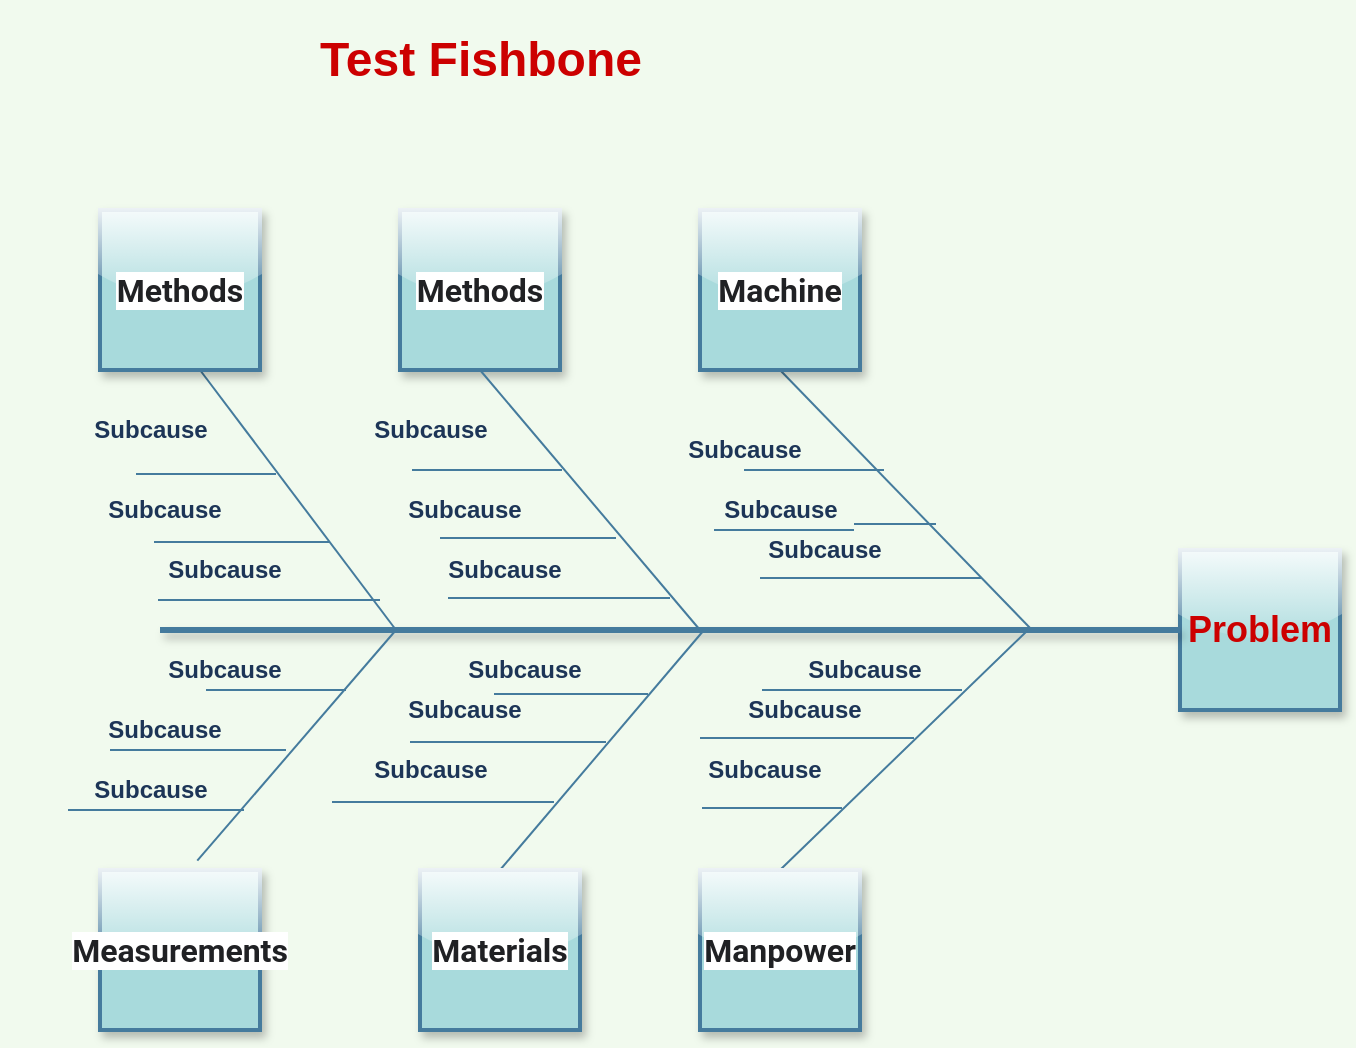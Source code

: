 <mxfile version="20.2.0" type="device" pages="6"><diagram name="Test _ Fishbone Diagram" id="EVnndBdC99SOOIdFxSH8"><mxGraphModel dx="1205" dy="411" grid="1" gridSize="10" guides="0" tooltips="1" connect="0" arrows="0" fold="1" page="1" pageScale="1" pageWidth="1100" pageHeight="850" background="#F1FAEE" math="0" shadow="0"><root><mxCell id="YJYLzA0XS-m5drIcqacm-0"/><mxCell id="YJYLzA0XS-m5drIcqacm-1" parent="YJYLzA0XS-m5drIcqacm-0"/><mxCell id="Bxbj-G6CF96TIcqF6wT0-0" value="" style="group" vertex="1" connectable="0" parent="YJYLzA0XS-m5drIcqacm-1"><mxGeometry x="67" y="165" width="663" height="410" as="geometry"/></mxCell><mxCell id="YJYLzA0XS-m5drIcqacm-2" value="&lt;b&gt;&lt;font style=&quot;font-size: 18px;&quot; color=&quot;#cc0000&quot;&gt;Problem&lt;/font&gt;&lt;/b&gt;" style="whiteSpace=wrap;html=1;aspect=fixed;strokeWidth=2;shadow=1;glass=1;fillColor=#A8DADC;strokeColor=#457B9D;fontColor=#1D3557;" vertex="1" parent="Bxbj-G6CF96TIcqF6wT0-0"><mxGeometry x="583" y="170" width="80" height="80" as="geometry"/></mxCell><mxCell id="YJYLzA0XS-m5drIcqacm-3" value="" style="endArrow=none;html=1;rounded=0;entryX=0;entryY=0.5;entryDx=0;entryDy=0;strokeWidth=3;shadow=1;labelBackgroundColor=#F1FAEE;strokeColor=#457B9D;fontColor=#1D3557;" edge="1" parent="Bxbj-G6CF96TIcqF6wT0-0" target="YJYLzA0XS-m5drIcqacm-2"><mxGeometry width="50" height="50" relative="1" as="geometry"><mxPoint x="73" y="210" as="sourcePoint"/><mxPoint x="413" y="170" as="targetPoint"/></mxGeometry></mxCell><mxCell id="YJYLzA0XS-m5drIcqacm-4" value="" style="endArrow=none;html=1;rounded=0;labelBackgroundColor=#F1FAEE;strokeColor=#457B9D;fontColor=#1D3557;" edge="1" parent="Bxbj-G6CF96TIcqF6wT0-0"><mxGeometry width="50" height="50" relative="1" as="geometry"><mxPoint x="383" y="330" as="sourcePoint"/><mxPoint x="507" y="210" as="targetPoint"/></mxGeometry></mxCell><mxCell id="YJYLzA0XS-m5drIcqacm-5" value="" style="endArrow=none;html=1;rounded=0;entryX=0.5;entryY=1;entryDx=0;entryDy=0;labelBackgroundColor=#F1FAEE;strokeColor=#457B9D;fontColor=#1D3557;" edge="1" parent="Bxbj-G6CF96TIcqF6wT0-0" target="YJYLzA0XS-m5drIcqacm-36"><mxGeometry width="50" height="50" relative="1" as="geometry"><mxPoint x="509" y="210" as="sourcePoint"/><mxPoint x="399" y="90" as="targetPoint"/></mxGeometry></mxCell><mxCell id="YJYLzA0XS-m5drIcqacm-6" value="" style="endArrow=none;html=1;rounded=0;exitX=0.608;exitY=-0.058;exitDx=0;exitDy=0;exitPerimeter=0;labelBackgroundColor=#F1FAEE;strokeColor=#457B9D;fontColor=#1D3557;" edge="1" parent="Bxbj-G6CF96TIcqF6wT0-0" source="YJYLzA0XS-m5drIcqacm-39"><mxGeometry width="50" height="50" relative="1" as="geometry"><mxPoint x="86" y="310" as="sourcePoint"/><mxPoint x="191" y="210" as="targetPoint"/></mxGeometry></mxCell><mxCell id="YJYLzA0XS-m5drIcqacm-7" value="" style="endArrow=none;html=1;rounded=0;exitX=0.5;exitY=0;exitDx=0;exitDy=0;labelBackgroundColor=#F1FAEE;strokeColor=#457B9D;fontColor=#1D3557;" edge="1" parent="Bxbj-G6CF96TIcqF6wT0-0" source="YJYLzA0XS-m5drIcqacm-38"><mxGeometry width="50" height="50" relative="1" as="geometry"><mxPoint x="240" y="310" as="sourcePoint"/><mxPoint x="345" y="210" as="targetPoint"/></mxGeometry></mxCell><mxCell id="YJYLzA0XS-m5drIcqacm-8" value="" style="endArrow=none;html=1;rounded=0;labelBackgroundColor=#F1FAEE;strokeColor=#457B9D;fontColor=#1D3557;" edge="1" parent="Bxbj-G6CF96TIcqF6wT0-0"><mxGeometry width="50" height="50" relative="1" as="geometry"><mxPoint x="191" y="210" as="sourcePoint"/><mxPoint x="93" y="80" as="targetPoint"/></mxGeometry></mxCell><mxCell id="YJYLzA0XS-m5drIcqacm-9" value="" style="endArrow=none;html=1;rounded=0;labelBackgroundColor=#F1FAEE;strokeColor=#457B9D;fontColor=#1D3557;" edge="1" parent="Bxbj-G6CF96TIcqF6wT0-0"><mxGeometry width="50" height="50" relative="1" as="geometry"><mxPoint x="365" y="130" as="sourcePoint"/><mxPoint x="435" y="130" as="targetPoint"/><Array as="points"><mxPoint x="405" y="130"/></Array></mxGeometry></mxCell><mxCell id="YJYLzA0XS-m5drIcqacm-10" value="" style="endArrow=none;html=1;rounded=0;labelBackgroundColor=#F1FAEE;strokeColor=#457B9D;fontColor=#1D3557;startArrow=none;" edge="1" parent="Bxbj-G6CF96TIcqF6wT0-0"><mxGeometry width="50" height="50" relative="1" as="geometry"><mxPoint x="420" y="157" as="sourcePoint"/><mxPoint x="461" y="157" as="targetPoint"/><Array as="points"><mxPoint x="431" y="157"/></Array></mxGeometry></mxCell><mxCell id="YJYLzA0XS-m5drIcqacm-11" value="" style="endArrow=none;html=1;rounded=0;labelBackgroundColor=#F1FAEE;strokeColor=#457B9D;fontColor=#1D3557;" edge="1" parent="Bxbj-G6CF96TIcqF6wT0-0"><mxGeometry width="50" height="50" relative="1" as="geometry"><mxPoint x="373" y="184" as="sourcePoint"/><mxPoint x="484" y="184" as="targetPoint"/><Array as="points"><mxPoint x="454" y="184"/></Array></mxGeometry></mxCell><mxCell id="YJYLzA0XS-m5drIcqacm-12" value="" style="endArrow=none;html=1;rounded=0;labelBackgroundColor=#F1FAEE;strokeColor=#457B9D;fontColor=#1D3557;" edge="1" parent="Bxbj-G6CF96TIcqF6wT0-0"><mxGeometry width="50" height="50" relative="1" as="geometry"><mxPoint x="199" y="130" as="sourcePoint"/><mxPoint x="269" y="130" as="targetPoint"/><Array as="points"><mxPoint x="239" y="130"/></Array></mxGeometry></mxCell><mxCell id="YJYLzA0XS-m5drIcqacm-13" value="" style="endArrow=none;html=1;rounded=0;labelBackgroundColor=#F1FAEE;strokeColor=#457B9D;fontColor=#1D3557;" edge="1" parent="Bxbj-G6CF96TIcqF6wT0-0"><mxGeometry width="50" height="50" relative="1" as="geometry"><mxPoint x="344" y="299" as="sourcePoint"/><mxPoint x="414" y="299" as="targetPoint"/><Array as="points"><mxPoint x="384" y="299"/></Array></mxGeometry></mxCell><mxCell id="YJYLzA0XS-m5drIcqacm-14" value="" style="endArrow=none;html=1;rounded=0;labelBackgroundColor=#F1FAEE;strokeColor=#457B9D;fontColor=#1D3557;" edge="1" parent="Bxbj-G6CF96TIcqF6wT0-0"><mxGeometry width="50" height="50" relative="1" as="geometry"><mxPoint x="343" y="264" as="sourcePoint"/><mxPoint x="450" y="264" as="targetPoint"/><Array as="points"><mxPoint x="420" y="264"/></Array></mxGeometry></mxCell><mxCell id="YJYLzA0XS-m5drIcqacm-15" value="" style="endArrow=none;html=1;rounded=0;labelBackgroundColor=#F1FAEE;strokeColor=#457B9D;fontColor=#1D3557;" edge="1" parent="Bxbj-G6CF96TIcqF6wT0-0"><mxGeometry width="50" height="50" relative="1" as="geometry"><mxPoint x="374" y="240" as="sourcePoint"/><mxPoint x="474" y="240" as="targetPoint"/><Array as="points"><mxPoint x="444" y="240"/></Array></mxGeometry></mxCell><mxCell id="YJYLzA0XS-m5drIcqacm-16" value="" style="endArrow=none;html=1;rounded=0;labelBackgroundColor=#F1FAEE;strokeColor=#457B9D;fontColor=#1D3557;" edge="1" parent="Bxbj-G6CF96TIcqF6wT0-0"><mxGeometry width="50" height="50" relative="1" as="geometry"><mxPoint x="373" y="184" as="sourcePoint"/><mxPoint x="484" y="184" as="targetPoint"/><Array as="points"><mxPoint x="454" y="184"/></Array></mxGeometry></mxCell><mxCell id="YJYLzA0XS-m5drIcqacm-17" value="" style="endArrow=none;html=1;rounded=0;labelBackgroundColor=#F1FAEE;strokeColor=#457B9D;fontColor=#1D3557;" edge="1" parent="Bxbj-G6CF96TIcqF6wT0-0"><mxGeometry width="50" height="50" relative="1" as="geometry"><mxPoint x="213" y="164" as="sourcePoint"/><mxPoint x="301" y="164" as="targetPoint"/><Array as="points"><mxPoint x="271" y="164"/></Array></mxGeometry></mxCell><mxCell id="YJYLzA0XS-m5drIcqacm-18" value="" style="endArrow=none;html=1;rounded=0;labelBackgroundColor=#F1FAEE;strokeColor=#457B9D;fontColor=#1D3557;" edge="1" parent="Bxbj-G6CF96TIcqF6wT0-0"><mxGeometry width="50" height="50" relative="1" as="geometry"><mxPoint x="217" y="194" as="sourcePoint"/><mxPoint x="328" y="194" as="targetPoint"/><Array as="points"><mxPoint x="298" y="194"/></Array></mxGeometry></mxCell><mxCell id="YJYLzA0XS-m5drIcqacm-19" value="" style="endArrow=none;html=1;rounded=0;labelBackgroundColor=#F1FAEE;strokeColor=#457B9D;fontColor=#1D3557;" edge="1" parent="Bxbj-G6CF96TIcqF6wT0-0"><mxGeometry width="50" height="50" relative="1" as="geometry"><mxPoint x="204" y="130" as="sourcePoint"/><mxPoint x="274" y="130" as="targetPoint"/><Array as="points"><mxPoint x="225" y="130"/><mxPoint x="244" y="130"/></Array></mxGeometry></mxCell><mxCell id="YJYLzA0XS-m5drIcqacm-20" value="" style="endArrow=none;html=1;rounded=0;labelBackgroundColor=#F1FAEE;strokeColor=#457B9D;fontColor=#1D3557;" edge="1" parent="Bxbj-G6CF96TIcqF6wT0-0"><mxGeometry width="50" height="50" relative="1" as="geometry"><mxPoint x="70" y="166" as="sourcePoint"/><mxPoint x="158" y="166" as="targetPoint"/><Array as="points"><mxPoint x="128" y="166"/></Array></mxGeometry></mxCell><mxCell id="YJYLzA0XS-m5drIcqacm-21" value="" style="endArrow=none;html=1;rounded=0;labelBackgroundColor=#F1FAEE;strokeColor=#457B9D;fontColor=#1D3557;" edge="1" parent="Bxbj-G6CF96TIcqF6wT0-0"><mxGeometry width="50" height="50" relative="1" as="geometry"><mxPoint x="72" y="195" as="sourcePoint"/><mxPoint x="183" y="195" as="targetPoint"/><Array as="points"><mxPoint x="153" y="195"/></Array></mxGeometry></mxCell><mxCell id="YJYLzA0XS-m5drIcqacm-22" value="" style="endArrow=none;html=1;rounded=0;labelBackgroundColor=#F1FAEE;strokeColor=#457B9D;fontColor=#1D3557;" edge="1" parent="Bxbj-G6CF96TIcqF6wT0-0"><mxGeometry width="50" height="50" relative="1" as="geometry"><mxPoint x="61" y="132" as="sourcePoint"/><mxPoint x="131" y="132" as="targetPoint"/><Array as="points"><mxPoint x="101" y="132"/></Array></mxGeometry></mxCell><mxCell id="YJYLzA0XS-m5drIcqacm-23" value="" style="endArrow=none;html=1;rounded=0;labelBackgroundColor=#F1FAEE;strokeColor=#457B9D;fontColor=#1D3557;" edge="1" parent="Bxbj-G6CF96TIcqF6wT0-0"><mxGeometry width="50" height="50" relative="1" as="geometry"><mxPoint x="198" y="266" as="sourcePoint"/><mxPoint x="286" y="266" as="targetPoint"/><Array as="points"><mxPoint x="256" y="266"/></Array></mxGeometry></mxCell><mxCell id="YJYLzA0XS-m5drIcqacm-24" value="" style="endArrow=none;html=1;rounded=0;labelBackgroundColor=#F1FAEE;strokeColor=#457B9D;fontColor=#1D3557;" edge="1" parent="Bxbj-G6CF96TIcqF6wT0-0"><mxGeometry width="50" height="50" relative="1" as="geometry"><mxPoint x="159" y="296" as="sourcePoint"/><mxPoint x="270" y="296" as="targetPoint"/><Array as="points"><mxPoint x="240" y="296"/></Array></mxGeometry></mxCell><mxCell id="YJYLzA0XS-m5drIcqacm-25" value="" style="endArrow=none;html=1;rounded=0;labelBackgroundColor=#F1FAEE;strokeColor=#457B9D;fontColor=#1D3557;" edge="1" parent="Bxbj-G6CF96TIcqF6wT0-0"><mxGeometry width="50" height="50" relative="1" as="geometry"><mxPoint x="240" y="242" as="sourcePoint"/><mxPoint x="310" y="242" as="targetPoint"/><Array as="points"><mxPoint x="280" y="242"/></Array></mxGeometry></mxCell><mxCell id="YJYLzA0XS-m5drIcqacm-26" value="" style="endArrow=none;html=1;rounded=0;labelBackgroundColor=#F1FAEE;strokeColor=#457B9D;fontColor=#1D3557;" edge="1" parent="Bxbj-G6CF96TIcqF6wT0-0"><mxGeometry width="50" height="50" relative="1" as="geometry"><mxPoint x="198" y="266" as="sourcePoint"/><mxPoint x="286" y="266" as="targetPoint"/><Array as="points"><mxPoint x="256" y="266"/></Array></mxGeometry></mxCell><mxCell id="YJYLzA0XS-m5drIcqacm-27" value="" style="endArrow=none;html=1;rounded=0;labelBackgroundColor=#F1FAEE;strokeColor=#457B9D;fontColor=#1D3557;" edge="1" parent="Bxbj-G6CF96TIcqF6wT0-0"><mxGeometry width="50" height="50" relative="1" as="geometry"><mxPoint x="198" y="266" as="sourcePoint"/><mxPoint x="286" y="266" as="targetPoint"/><Array as="points"><mxPoint x="256" y="266"/></Array></mxGeometry></mxCell><mxCell id="YJYLzA0XS-m5drIcqacm-28" value="" style="endArrow=none;html=1;rounded=0;labelBackgroundColor=#F1FAEE;strokeColor=#457B9D;fontColor=#1D3557;" edge="1" parent="Bxbj-G6CF96TIcqF6wT0-0"><mxGeometry width="50" height="50" relative="1" as="geometry"><mxPoint x="203" y="266" as="sourcePoint"/><mxPoint x="291" y="266" as="targetPoint"/><Array as="points"><mxPoint x="261" y="266"/></Array></mxGeometry></mxCell><mxCell id="YJYLzA0XS-m5drIcqacm-29" value="" style="endArrow=none;html=1;rounded=0;labelBackgroundColor=#F1FAEE;strokeColor=#457B9D;fontColor=#1D3557;" edge="1" parent="Bxbj-G6CF96TIcqF6wT0-0"><mxGeometry width="50" height="50" relative="1" as="geometry"><mxPoint x="208" y="266" as="sourcePoint"/><mxPoint x="296" y="266" as="targetPoint"/><Array as="points"><mxPoint x="266" y="266"/></Array></mxGeometry></mxCell><mxCell id="YJYLzA0XS-m5drIcqacm-30" value="" style="endArrow=none;html=1;rounded=0;labelBackgroundColor=#F1FAEE;strokeColor=#457B9D;fontColor=#1D3557;" edge="1" parent="Bxbj-G6CF96TIcqF6wT0-0"><mxGeometry width="50" height="50" relative="1" as="geometry"><mxPoint x="247" y="242" as="sourcePoint"/><mxPoint x="317" y="242" as="targetPoint"/><Array as="points"/></mxGeometry></mxCell><mxCell id="YJYLzA0XS-m5drIcqacm-31" value="" style="endArrow=none;html=1;rounded=0;labelBackgroundColor=#F1FAEE;strokeColor=#457B9D;fontColor=#1D3557;" edge="1" parent="Bxbj-G6CF96TIcqF6wT0-0"><mxGeometry width="50" height="50" relative="1" as="geometry"><mxPoint x="48" y="270" as="sourcePoint"/><mxPoint x="136" y="270" as="targetPoint"/><Array as="points"><mxPoint x="106" y="270"/></Array></mxGeometry></mxCell><mxCell id="YJYLzA0XS-m5drIcqacm-32" value="" style="endArrow=none;html=1;rounded=0;labelBackgroundColor=#F1FAEE;strokeColor=#457B9D;fontColor=#1D3557;" edge="1" parent="Bxbj-G6CF96TIcqF6wT0-0"><mxGeometry width="50" height="50" relative="1" as="geometry"><mxPoint x="96" y="240" as="sourcePoint"/><mxPoint x="166" y="240" as="targetPoint"/><Array as="points"/></mxGeometry></mxCell><mxCell id="YJYLzA0XS-m5drIcqacm-33" value="" style="endArrow=none;html=1;rounded=0;labelBackgroundColor=#F1FAEE;strokeColor=#457B9D;fontColor=#1D3557;" edge="1" parent="Bxbj-G6CF96TIcqF6wT0-0"><mxGeometry width="50" height="50" relative="1" as="geometry"><mxPoint x="27" y="300" as="sourcePoint"/><mxPoint x="115" y="300" as="targetPoint"/><Array as="points"/></mxGeometry></mxCell><mxCell id="YJYLzA0XS-m5drIcqacm-34" value="&lt;b style=&quot;color: rgb(32, 33, 36); font-family: Roboto, arial, sans-serif; font-size: 16px; text-align: left; background-color: rgb(255, 255, 255);&quot;&gt;Methods&lt;/b&gt;" style="whiteSpace=wrap;html=1;aspect=fixed;shadow=1;glass=1;strokeWidth=2;fillColor=#A8DADC;strokeColor=#457B9D;fontColor=#1D3557;" vertex="1" parent="Bxbj-G6CF96TIcqF6wT0-0"><mxGeometry x="43" width="80" height="80" as="geometry"/></mxCell><mxCell id="YJYLzA0XS-m5drIcqacm-35" value="&lt;b style=&quot;color: rgb(32, 33, 36); font-family: Roboto, arial, sans-serif; font-size: 16px; text-align: left; background-color: rgb(255, 255, 255);&quot;&gt;Methods&lt;/b&gt;" style="whiteSpace=wrap;html=1;aspect=fixed;shadow=1;glass=1;strokeWidth=2;fillColor=#A8DADC;strokeColor=#457B9D;fontColor=#1D3557;" vertex="1" parent="Bxbj-G6CF96TIcqF6wT0-0"><mxGeometry x="193" width="80" height="80" as="geometry"/></mxCell><mxCell id="YJYLzA0XS-m5drIcqacm-36" value="&lt;b style=&quot;color: rgb(32, 33, 36); font-family: Roboto, arial, sans-serif; font-size: 16px; text-align: left; background-color: rgb(255, 255, 255);&quot;&gt;Machine&lt;/b&gt;" style="whiteSpace=wrap;html=1;aspect=fixed;shadow=1;glass=1;strokeWidth=2;fillColor=#A8DADC;strokeColor=#457B9D;fontColor=#1D3557;" vertex="1" parent="Bxbj-G6CF96TIcqF6wT0-0"><mxGeometry x="343" width="80" height="80" as="geometry"/></mxCell><mxCell id="YJYLzA0XS-m5drIcqacm-37" value="&lt;b style=&quot;color: rgb(32, 33, 36); font-family: Roboto, arial, sans-serif; font-size: 16px; text-align: left; background-color: rgb(255, 255, 255);&quot;&gt;Manpower&lt;/b&gt;" style="whiteSpace=wrap;html=1;aspect=fixed;shadow=1;glass=1;strokeWidth=2;fillColor=#A8DADC;strokeColor=#457B9D;fontColor=#1D3557;" vertex="1" parent="Bxbj-G6CF96TIcqF6wT0-0"><mxGeometry x="343" y="330" width="80" height="80" as="geometry"/></mxCell><mxCell id="YJYLzA0XS-m5drIcqacm-38" value="&lt;b style=&quot;color: rgb(32, 33, 36); font-family: Roboto, arial, sans-serif; font-size: 16px; text-align: left; background-color: rgb(255, 255, 255);&quot;&gt;Materials&lt;/b&gt;" style="whiteSpace=wrap;html=1;aspect=fixed;shadow=1;glass=1;strokeWidth=2;fillColor=#A8DADC;strokeColor=#457B9D;fontColor=#1D3557;" vertex="1" parent="Bxbj-G6CF96TIcqF6wT0-0"><mxGeometry x="203" y="330" width="80" height="80" as="geometry"/></mxCell><mxCell id="YJYLzA0XS-m5drIcqacm-39" value="&lt;b style=&quot;color: rgb(32, 33, 36); font-family: Roboto, arial, sans-serif; font-size: 16px; text-align: left; background-color: rgb(255, 255, 255);&quot;&gt;Measurements&lt;/b&gt;" style="whiteSpace=wrap;html=1;aspect=fixed;shadow=1;glass=1;strokeWidth=2;fillColor=#A8DADC;strokeColor=#457B9D;fontColor=#1D3557;" vertex="1" parent="Bxbj-G6CF96TIcqF6wT0-0"><mxGeometry x="43" y="330" width="80" height="80" as="geometry"/></mxCell><mxCell id="YJYLzA0XS-m5drIcqacm-41" value="Subcause" style="text;strokeColor=none;fillColor=none;html=1;fontSize=12;fontStyle=1;verticalAlign=middle;align=center;fontColor=#1D3557;" vertex="1" parent="Bxbj-G6CF96TIcqF6wT0-0"><mxGeometry y="130" width="150" height="40" as="geometry"/></mxCell><mxCell id="YJYLzA0XS-m5drIcqacm-42" value="Subcause" style="text;strokeColor=none;fillColor=none;html=1;fontSize=12;fontStyle=1;verticalAlign=middle;align=center;fontColor=#1D3557;" vertex="1" parent="Bxbj-G6CF96TIcqF6wT0-0"><mxGeometry x="30" y="160" width="150" height="40" as="geometry"/></mxCell><mxCell id="YJYLzA0XS-m5drIcqacm-43" value="Subcause" style="text;strokeColor=none;fillColor=none;html=1;fontSize=12;fontStyle=1;verticalAlign=middle;align=center;fontColor=#1D3557;" vertex="1" parent="Bxbj-G6CF96TIcqF6wT0-0"><mxGeometry x="180" y="210" width="150" height="40" as="geometry"/></mxCell><mxCell id="YJYLzA0XS-m5drIcqacm-45" value="Subcause" style="text;strokeColor=none;fillColor=none;html=1;fontSize=12;fontStyle=1;verticalAlign=middle;align=center;fontColor=#1D3557;" vertex="1" parent="Bxbj-G6CF96TIcqF6wT0-0"><mxGeometry y="240" width="150" height="40" as="geometry"/></mxCell><mxCell id="YJYLzA0XS-m5drIcqacm-46" value="Subcause" style="text;strokeColor=none;fillColor=none;html=1;fontSize=12;fontStyle=1;verticalAlign=middle;align=center;fontColor=#1D3557;" vertex="1" parent="Bxbj-G6CF96TIcqF6wT0-0"><mxGeometry x="30" y="210" width="150" height="40" as="geometry"/></mxCell><mxCell id="YJYLzA0XS-m5drIcqacm-47" value="Subcause" style="text;strokeColor=none;fillColor=none;html=1;fontSize=12;fontStyle=1;verticalAlign=middle;align=center;fontColor=#1D3557;" vertex="1" parent="Bxbj-G6CF96TIcqF6wT0-0"><mxGeometry x="290" y="100" width="150" height="40" as="geometry"/></mxCell><mxCell id="YJYLzA0XS-m5drIcqacm-48" value="Subcause" style="text;strokeColor=none;fillColor=none;html=1;fontSize=12;fontStyle=1;verticalAlign=middle;align=center;fontColor=#1D3557;" vertex="1" parent="Bxbj-G6CF96TIcqF6wT0-0"><mxGeometry x="170" y="160" width="150" height="40" as="geometry"/></mxCell><mxCell id="YJYLzA0XS-m5drIcqacm-49" value="Subcause" style="text;strokeColor=none;fillColor=none;html=1;fontSize=12;fontStyle=1;verticalAlign=middle;align=center;fontColor=#1D3557;" vertex="1" parent="Bxbj-G6CF96TIcqF6wT0-0"><mxGeometry x="133" y="90" width="150" height="40" as="geometry"/></mxCell><mxCell id="YJYLzA0XS-m5drIcqacm-50" value="Subcause" style="text;strokeColor=none;fillColor=none;html=1;fontSize=12;fontStyle=1;verticalAlign=middle;align=center;fontColor=#1D3557;" vertex="1" parent="Bxbj-G6CF96TIcqF6wT0-0"><mxGeometry x="150" y="130" width="150" height="40" as="geometry"/></mxCell><mxCell id="YJYLzA0XS-m5drIcqacm-51" value="" style="endArrow=none;html=1;rounded=0;entryX=0.5;entryY=1;entryDx=0;entryDy=0;labelBackgroundColor=#F1FAEE;strokeColor=#457B9D;fontColor=#1D3557;" edge="1" parent="Bxbj-G6CF96TIcqF6wT0-0" target="YJYLzA0XS-m5drIcqacm-35"><mxGeometry width="50" height="50" relative="1" as="geometry"><mxPoint x="343" y="210" as="sourcePoint"/><mxPoint x="233" y="80" as="targetPoint"/></mxGeometry></mxCell><mxCell id="YJYLzA0XS-m5drIcqacm-52" value="Subcause" style="text;strokeColor=none;fillColor=none;html=1;fontSize=12;fontStyle=1;verticalAlign=middle;align=center;fontColor=#1D3557;" vertex="1" parent="Bxbj-G6CF96TIcqF6wT0-0"><mxGeometry x="308" y="130" width="150" height="40" as="geometry"/></mxCell><mxCell id="YJYLzA0XS-m5drIcqacm-53" value="" style="endArrow=none;html=1;rounded=0;labelBackgroundColor=#F1FAEE;strokeColor=#457B9D;fontColor=#1D3557;" edge="1" parent="Bxbj-G6CF96TIcqF6wT0-0"><mxGeometry width="50" height="50" relative="1" as="geometry"><mxPoint x="350" y="160" as="sourcePoint"/><mxPoint x="420" y="160" as="targetPoint"/><Array as="points"/></mxGeometry></mxCell><mxCell id="YJYLzA0XS-m5drIcqacm-54" value="Subcause" style="text;strokeColor=none;fillColor=none;html=1;fontSize=12;fontStyle=1;verticalAlign=middle;align=center;fontColor=#1D3557;" vertex="1" parent="Bxbj-G6CF96TIcqF6wT0-0"><mxGeometry x="320" y="230" width="150" height="40" as="geometry"/></mxCell><mxCell id="YJYLzA0XS-m5drIcqacm-55" value="Subcause" style="text;strokeColor=none;fillColor=none;html=1;fontSize=12;fontStyle=1;verticalAlign=middle;align=center;fontColor=#1D3557;" vertex="1" parent="Bxbj-G6CF96TIcqF6wT0-0"><mxGeometry x="350" y="210" width="150" height="40" as="geometry"/></mxCell><mxCell id="YJYLzA0XS-m5drIcqacm-56" value="Subcause" style="text;strokeColor=none;fillColor=none;html=1;fontSize=12;fontStyle=1;verticalAlign=middle;align=center;fontColor=#1D3557;" vertex="1" parent="Bxbj-G6CF96TIcqF6wT0-0"><mxGeometry x="150" y="230" width="150" height="40" as="geometry"/></mxCell><mxCell id="YJYLzA0XS-m5drIcqacm-57" value="Subcause" style="text;strokeColor=none;fillColor=none;html=1;fontSize=12;fontStyle=1;verticalAlign=middle;align=center;fontColor=#1D3557;" vertex="1" parent="Bxbj-G6CF96TIcqF6wT0-0"><mxGeometry x="330" y="150" width="150" height="40" as="geometry"/></mxCell><mxCell id="YJYLzA0XS-m5drIcqacm-58" value="Subcause" style="text;strokeColor=none;fillColor=none;html=1;fontSize=12;fontStyle=1;verticalAlign=middle;align=center;fontColor=#1D3557;" vertex="1" parent="Bxbj-G6CF96TIcqF6wT0-0"><mxGeometry x="133" y="260" width="150" height="40" as="geometry"/></mxCell><mxCell id="YJYLzA0XS-m5drIcqacm-59" value="Subcause" style="text;strokeColor=none;fillColor=none;html=1;fontSize=12;fontStyle=1;verticalAlign=middle;align=center;fontColor=#1D3557;" vertex="1" parent="Bxbj-G6CF96TIcqF6wT0-0"><mxGeometry x="300" y="260" width="150" height="40" as="geometry"/></mxCell><mxCell id="YJYLzA0XS-m5drIcqacm-44" value="Subcause" style="text;strokeColor=none;fillColor=none;html=1;fontSize=12;fontStyle=1;verticalAlign=middle;align=center;fontColor=#1D3557;" vertex="1" parent="Bxbj-G6CF96TIcqF6wT0-0"><mxGeometry x="-7" y="90" width="150" height="40" as="geometry"/></mxCell><mxCell id="YJYLzA0XS-m5drIcqacm-40" value="Subcause" style="text;strokeColor=none;fillColor=none;html=1;fontSize=12;fontStyle=1;verticalAlign=middle;align=center;fontColor=#1D3557;" vertex="1" parent="Bxbj-G6CF96TIcqF6wT0-0"><mxGeometry x="-7" y="270" width="150" height="40" as="geometry"/></mxCell><mxCell id="Bxbj-G6CF96TIcqF6wT0-2" value="Test Fishbone" style="text;strokeColor=none;fillColor=none;html=1;fontSize=24;fontStyle=1;verticalAlign=middle;align=center;fontColor=#CC0000;" vertex="1" parent="YJYLzA0XS-m5drIcqacm-1"><mxGeometry x="130" y="60" width="340" height="60" as="geometry"/></mxCell></root></mxGraphModel></diagram><diagram id="8iFxZZHCej6TgoDvrf-Y" name="Group 1 _ Fishbone Diagram"><mxGraphModel dx="1205" dy="468" grid="1" gridSize="10" guides="1" tooltips="1" connect="1" arrows="1" fold="1" page="1" pageScale="1" pageWidth="850" pageHeight="1100" background="#F1FAEE" math="0" shadow="0"><root><mxCell id="0"/><mxCell id="1" parent="0"/><mxCell id="jwmuzf8AuyjPbHyj_pyT-1" value="&lt;b&gt;&lt;font color=&quot;#cc0000&quot;&gt;Problem&lt;/font&gt;&lt;/b&gt;" style="whiteSpace=wrap;html=1;aspect=fixed;strokeWidth=2;shadow=1;glass=1;fillColor=#A8DADC;strokeColor=#457B9D;fontColor=#1D3557;" parent="1" vertex="1"><mxGeometry x="613" y="220" width="80" height="80" as="geometry"/></mxCell><mxCell id="jwmuzf8AuyjPbHyj_pyT-2" value="" style="endArrow=none;html=1;rounded=0;entryX=0;entryY=0.5;entryDx=0;entryDy=0;strokeWidth=3;shadow=1;labelBackgroundColor=#F1FAEE;strokeColor=#457B9D;fontColor=#1D3557;" parent="1" target="jwmuzf8AuyjPbHyj_pyT-1" edge="1"><mxGeometry width="50" height="50" relative="1" as="geometry"><mxPoint x="103" y="260" as="sourcePoint"/><mxPoint x="443" y="220" as="targetPoint"/></mxGeometry></mxCell><mxCell id="jwmuzf8AuyjPbHyj_pyT-4" value="" style="endArrow=none;html=1;rounded=0;labelBackgroundColor=#F1FAEE;strokeColor=#457B9D;fontColor=#1D3557;" parent="1" edge="1"><mxGeometry width="50" height="50" relative="1" as="geometry"><mxPoint x="413" y="380" as="sourcePoint"/><mxPoint x="537" y="260" as="targetPoint"/></mxGeometry></mxCell><mxCell id="jwmuzf8AuyjPbHyj_pyT-5" value="" style="endArrow=none;html=1;rounded=0;entryX=0.5;entryY=1;entryDx=0;entryDy=0;labelBackgroundColor=#F1FAEE;strokeColor=#457B9D;fontColor=#1D3557;" parent="1" target="jwmuzf8AuyjPbHyj_pyT-42" edge="1"><mxGeometry width="50" height="50" relative="1" as="geometry"><mxPoint x="539" y="260" as="sourcePoint"/><mxPoint x="429" y="140" as="targetPoint"/></mxGeometry></mxCell><mxCell id="jwmuzf8AuyjPbHyj_pyT-8" value="" style="endArrow=none;html=1;rounded=0;exitX=0.608;exitY=-0.058;exitDx=0;exitDy=0;exitPerimeter=0;labelBackgroundColor=#F1FAEE;strokeColor=#457B9D;fontColor=#1D3557;" parent="1" source="jwmuzf8AuyjPbHyj_pyT-45" edge="1"><mxGeometry width="50" height="50" relative="1" as="geometry"><mxPoint x="116" y="360" as="sourcePoint"/><mxPoint x="221" y="260" as="targetPoint"/></mxGeometry></mxCell><mxCell id="jwmuzf8AuyjPbHyj_pyT-9" value="" style="endArrow=none;html=1;rounded=0;exitX=0.5;exitY=0;exitDx=0;exitDy=0;labelBackgroundColor=#F1FAEE;strokeColor=#457B9D;fontColor=#1D3557;" parent="1" source="jwmuzf8AuyjPbHyj_pyT-44" edge="1"><mxGeometry width="50" height="50" relative="1" as="geometry"><mxPoint x="270" y="360" as="sourcePoint"/><mxPoint x="375" y="260" as="targetPoint"/></mxGeometry></mxCell><mxCell id="jwmuzf8AuyjPbHyj_pyT-11" value="" style="endArrow=none;html=1;rounded=0;labelBackgroundColor=#F1FAEE;strokeColor=#457B9D;fontColor=#1D3557;" parent="1" edge="1"><mxGeometry width="50" height="50" relative="1" as="geometry"><mxPoint x="221" y="260" as="sourcePoint"/><mxPoint x="123" y="130" as="targetPoint"/></mxGeometry></mxCell><mxCell id="jwmuzf8AuyjPbHyj_pyT-12" value="" style="endArrow=none;html=1;rounded=0;labelBackgroundColor=#F1FAEE;strokeColor=#457B9D;fontColor=#1D3557;" parent="1" edge="1"><mxGeometry width="50" height="50" relative="1" as="geometry"><mxPoint x="395" y="180" as="sourcePoint"/><mxPoint x="465" y="180" as="targetPoint"/><Array as="points"><mxPoint x="435" y="180"/></Array></mxGeometry></mxCell><mxCell id="jwmuzf8AuyjPbHyj_pyT-13" value="" style="endArrow=none;html=1;rounded=0;labelBackgroundColor=#F1FAEE;strokeColor=#457B9D;fontColor=#1D3557;startArrow=none;" parent="1" edge="1"><mxGeometry width="50" height="50" relative="1" as="geometry"><mxPoint x="450" y="207" as="sourcePoint"/><mxPoint x="491" y="207" as="targetPoint"/><Array as="points"><mxPoint x="461" y="207"/></Array></mxGeometry></mxCell><mxCell id="jwmuzf8AuyjPbHyj_pyT-14" value="" style="endArrow=none;html=1;rounded=0;labelBackgroundColor=#F1FAEE;strokeColor=#457B9D;fontColor=#1D3557;" parent="1" edge="1"><mxGeometry width="50" height="50" relative="1" as="geometry"><mxPoint x="403" y="234" as="sourcePoint"/><mxPoint x="514" y="234" as="targetPoint"/><Array as="points"><mxPoint x="484" y="234"/></Array></mxGeometry></mxCell><mxCell id="jwmuzf8AuyjPbHyj_pyT-15" value="" style="endArrow=none;html=1;rounded=0;labelBackgroundColor=#F1FAEE;strokeColor=#457B9D;fontColor=#1D3557;" parent="1" edge="1"><mxGeometry width="50" height="50" relative="1" as="geometry"><mxPoint x="229" y="180" as="sourcePoint"/><mxPoint x="299" y="180" as="targetPoint"/><Array as="points"><mxPoint x="269" y="180"/></Array></mxGeometry></mxCell><mxCell id="jwmuzf8AuyjPbHyj_pyT-16" value="" style="endArrow=none;html=1;rounded=0;labelBackgroundColor=#F1FAEE;strokeColor=#457B9D;fontColor=#1D3557;" parent="1" edge="1"><mxGeometry width="50" height="50" relative="1" as="geometry"><mxPoint x="374" y="349" as="sourcePoint"/><mxPoint x="444" y="349" as="targetPoint"/><Array as="points"><mxPoint x="414" y="349"/></Array></mxGeometry></mxCell><mxCell id="jwmuzf8AuyjPbHyj_pyT-17" value="" style="endArrow=none;html=1;rounded=0;labelBackgroundColor=#F1FAEE;strokeColor=#457B9D;fontColor=#1D3557;" parent="1" edge="1"><mxGeometry width="50" height="50" relative="1" as="geometry"><mxPoint x="373" y="314" as="sourcePoint"/><mxPoint x="480" y="314" as="targetPoint"/><Array as="points"><mxPoint x="450" y="314"/></Array></mxGeometry></mxCell><mxCell id="jwmuzf8AuyjPbHyj_pyT-18" value="" style="endArrow=none;html=1;rounded=0;labelBackgroundColor=#F1FAEE;strokeColor=#457B9D;fontColor=#1D3557;" parent="1" edge="1"><mxGeometry width="50" height="50" relative="1" as="geometry"><mxPoint x="404" y="290" as="sourcePoint"/><mxPoint x="504" y="290" as="targetPoint"/><Array as="points"><mxPoint x="474" y="290"/></Array></mxGeometry></mxCell><mxCell id="jwmuzf8AuyjPbHyj_pyT-19" value="" style="endArrow=none;html=1;rounded=0;labelBackgroundColor=#F1FAEE;strokeColor=#457B9D;fontColor=#1D3557;" parent="1" edge="1"><mxGeometry width="50" height="50" relative="1" as="geometry"><mxPoint x="403" y="234" as="sourcePoint"/><mxPoint x="514" y="234" as="targetPoint"/><Array as="points"><mxPoint x="484" y="234"/></Array></mxGeometry></mxCell><mxCell id="jwmuzf8AuyjPbHyj_pyT-20" value="" style="endArrow=none;html=1;rounded=0;labelBackgroundColor=#F1FAEE;strokeColor=#457B9D;fontColor=#1D3557;" parent="1" edge="1"><mxGeometry width="50" height="50" relative="1" as="geometry"><mxPoint x="243" y="214" as="sourcePoint"/><mxPoint x="331" y="214" as="targetPoint"/><Array as="points"><mxPoint x="301" y="214"/></Array></mxGeometry></mxCell><mxCell id="jwmuzf8AuyjPbHyj_pyT-21" value="" style="endArrow=none;html=1;rounded=0;labelBackgroundColor=#F1FAEE;strokeColor=#457B9D;fontColor=#1D3557;" parent="1" edge="1"><mxGeometry width="50" height="50" relative="1" as="geometry"><mxPoint x="247" y="244" as="sourcePoint"/><mxPoint x="358" y="244" as="targetPoint"/><Array as="points"><mxPoint x="328" y="244"/></Array></mxGeometry></mxCell><mxCell id="jwmuzf8AuyjPbHyj_pyT-22" value="" style="endArrow=none;html=1;rounded=0;labelBackgroundColor=#F1FAEE;strokeColor=#457B9D;fontColor=#1D3557;" parent="1" edge="1"><mxGeometry width="50" height="50" relative="1" as="geometry"><mxPoint x="234" y="180" as="sourcePoint"/><mxPoint x="304" y="180" as="targetPoint"/><Array as="points"><mxPoint x="255" y="180"/><mxPoint x="274" y="180"/></Array></mxGeometry></mxCell><mxCell id="jwmuzf8AuyjPbHyj_pyT-23" value="" style="endArrow=none;html=1;rounded=0;labelBackgroundColor=#F1FAEE;strokeColor=#457B9D;fontColor=#1D3557;" parent="1" edge="1"><mxGeometry width="50" height="50" relative="1" as="geometry"><mxPoint x="100" y="216" as="sourcePoint"/><mxPoint x="188" y="216" as="targetPoint"/><Array as="points"><mxPoint x="158" y="216"/></Array></mxGeometry></mxCell><mxCell id="jwmuzf8AuyjPbHyj_pyT-24" value="" style="endArrow=none;html=1;rounded=0;labelBackgroundColor=#F1FAEE;strokeColor=#457B9D;fontColor=#1D3557;" parent="1" edge="1"><mxGeometry width="50" height="50" relative="1" as="geometry"><mxPoint x="102" y="245" as="sourcePoint"/><mxPoint x="213" y="245" as="targetPoint"/><Array as="points"><mxPoint x="183" y="245"/></Array></mxGeometry></mxCell><mxCell id="jwmuzf8AuyjPbHyj_pyT-25" value="" style="endArrow=none;html=1;rounded=0;labelBackgroundColor=#F1FAEE;strokeColor=#457B9D;fontColor=#1D3557;" parent="1" edge="1"><mxGeometry width="50" height="50" relative="1" as="geometry"><mxPoint x="91" y="182" as="sourcePoint"/><mxPoint x="161" y="182" as="targetPoint"/><Array as="points"><mxPoint x="131" y="182"/></Array></mxGeometry></mxCell><mxCell id="jwmuzf8AuyjPbHyj_pyT-26" value="" style="endArrow=none;html=1;rounded=0;labelBackgroundColor=#F1FAEE;strokeColor=#457B9D;fontColor=#1D3557;" parent="1" edge="1"><mxGeometry width="50" height="50" relative="1" as="geometry"><mxPoint x="228" y="316" as="sourcePoint"/><mxPoint x="316" y="316" as="targetPoint"/><Array as="points"><mxPoint x="286" y="316"/></Array></mxGeometry></mxCell><mxCell id="jwmuzf8AuyjPbHyj_pyT-27" value="" style="endArrow=none;html=1;rounded=0;labelBackgroundColor=#F1FAEE;strokeColor=#457B9D;fontColor=#1D3557;" parent="1" edge="1"><mxGeometry width="50" height="50" relative="1" as="geometry"><mxPoint x="189" y="346" as="sourcePoint"/><mxPoint x="300" y="346" as="targetPoint"/><Array as="points"><mxPoint x="270" y="346"/></Array></mxGeometry></mxCell><mxCell id="jwmuzf8AuyjPbHyj_pyT-28" value="" style="endArrow=none;html=1;rounded=0;labelBackgroundColor=#F1FAEE;strokeColor=#457B9D;fontColor=#1D3557;" parent="1" edge="1"><mxGeometry width="50" height="50" relative="1" as="geometry"><mxPoint x="270" y="292" as="sourcePoint"/><mxPoint x="340" y="292" as="targetPoint"/><Array as="points"><mxPoint x="310" y="292"/></Array></mxGeometry></mxCell><mxCell id="jwmuzf8AuyjPbHyj_pyT-29" value="" style="endArrow=none;html=1;rounded=0;labelBackgroundColor=#F1FAEE;strokeColor=#457B9D;fontColor=#1D3557;" parent="1" edge="1"><mxGeometry width="50" height="50" relative="1" as="geometry"><mxPoint x="228" y="316" as="sourcePoint"/><mxPoint x="316" y="316" as="targetPoint"/><Array as="points"><mxPoint x="286" y="316"/></Array></mxGeometry></mxCell><mxCell id="jwmuzf8AuyjPbHyj_pyT-30" value="" style="endArrow=none;html=1;rounded=0;labelBackgroundColor=#F1FAEE;strokeColor=#457B9D;fontColor=#1D3557;" parent="1" edge="1"><mxGeometry width="50" height="50" relative="1" as="geometry"><mxPoint x="228" y="316" as="sourcePoint"/><mxPoint x="316" y="316" as="targetPoint"/><Array as="points"><mxPoint x="286" y="316"/></Array></mxGeometry></mxCell><mxCell id="jwmuzf8AuyjPbHyj_pyT-31" value="" style="endArrow=none;html=1;rounded=0;labelBackgroundColor=#F1FAEE;strokeColor=#457B9D;fontColor=#1D3557;" parent="1" edge="1"><mxGeometry width="50" height="50" relative="1" as="geometry"><mxPoint x="233" y="316" as="sourcePoint"/><mxPoint x="321" y="316" as="targetPoint"/><Array as="points"><mxPoint x="291" y="316"/></Array></mxGeometry></mxCell><mxCell id="jwmuzf8AuyjPbHyj_pyT-32" value="" style="endArrow=none;html=1;rounded=0;labelBackgroundColor=#F1FAEE;strokeColor=#457B9D;fontColor=#1D3557;" parent="1" edge="1"><mxGeometry width="50" height="50" relative="1" as="geometry"><mxPoint x="238" y="316" as="sourcePoint"/><mxPoint x="326" y="316" as="targetPoint"/><Array as="points"><mxPoint x="296" y="316"/></Array></mxGeometry></mxCell><mxCell id="jwmuzf8AuyjPbHyj_pyT-33" value="" style="endArrow=none;html=1;rounded=0;labelBackgroundColor=#F1FAEE;strokeColor=#457B9D;fontColor=#1D3557;" parent="1" edge="1"><mxGeometry width="50" height="50" relative="1" as="geometry"><mxPoint x="277" y="292" as="sourcePoint"/><mxPoint x="347" y="292" as="targetPoint"/><Array as="points"/></mxGeometry></mxCell><mxCell id="jwmuzf8AuyjPbHyj_pyT-35" value="" style="endArrow=none;html=1;rounded=0;labelBackgroundColor=#F1FAEE;strokeColor=#457B9D;fontColor=#1D3557;" parent="1" edge="1"><mxGeometry width="50" height="50" relative="1" as="geometry"><mxPoint x="78" y="320" as="sourcePoint"/><mxPoint x="166" y="320" as="targetPoint"/><Array as="points"><mxPoint x="136" y="320"/></Array></mxGeometry></mxCell><mxCell id="jwmuzf8AuyjPbHyj_pyT-36" value="" style="endArrow=none;html=1;rounded=0;labelBackgroundColor=#F1FAEE;strokeColor=#457B9D;fontColor=#1D3557;" parent="1" edge="1"><mxGeometry width="50" height="50" relative="1" as="geometry"><mxPoint x="126" y="290" as="sourcePoint"/><mxPoint x="196" y="290" as="targetPoint"/><Array as="points"/></mxGeometry></mxCell><mxCell id="jwmuzf8AuyjPbHyj_pyT-39" value="" style="endArrow=none;html=1;rounded=0;labelBackgroundColor=#F1FAEE;strokeColor=#457B9D;fontColor=#1D3557;" parent="1" edge="1"><mxGeometry width="50" height="50" relative="1" as="geometry"><mxPoint x="57" y="350" as="sourcePoint"/><mxPoint x="145" y="350" as="targetPoint"/><Array as="points"/></mxGeometry></mxCell><mxCell id="jwmuzf8AuyjPbHyj_pyT-40" value="" style="whiteSpace=wrap;html=1;aspect=fixed;shadow=1;glass=1;strokeWidth=2;fillColor=#A8DADC;strokeColor=#457B9D;fontColor=#1D3557;" parent="1" vertex="1"><mxGeometry x="73" y="50" width="80" height="80" as="geometry"/></mxCell><mxCell id="jwmuzf8AuyjPbHyj_pyT-41" value="" style="whiteSpace=wrap;html=1;aspect=fixed;shadow=1;glass=1;strokeWidth=2;fillColor=#A8DADC;strokeColor=#457B9D;fontColor=#1D3557;" parent="1" vertex="1"><mxGeometry x="223" y="50" width="80" height="80" as="geometry"/></mxCell><mxCell id="jwmuzf8AuyjPbHyj_pyT-42" value="" style="whiteSpace=wrap;html=1;aspect=fixed;shadow=1;glass=1;strokeWidth=2;fillColor=#A8DADC;strokeColor=#457B9D;fontColor=#1D3557;" parent="1" vertex="1"><mxGeometry x="373" y="50" width="80" height="80" as="geometry"/></mxCell><mxCell id="jwmuzf8AuyjPbHyj_pyT-43" value="" style="whiteSpace=wrap;html=1;aspect=fixed;shadow=1;glass=1;strokeWidth=2;fillColor=#A8DADC;strokeColor=#457B9D;fontColor=#1D3557;" parent="1" vertex="1"><mxGeometry x="373" y="380" width="80" height="80" as="geometry"/></mxCell><mxCell id="jwmuzf8AuyjPbHyj_pyT-44" value="" style="whiteSpace=wrap;html=1;aspect=fixed;shadow=1;glass=1;strokeWidth=2;fillColor=#A8DADC;strokeColor=#457B9D;fontColor=#1D3557;" parent="1" vertex="1"><mxGeometry x="233" y="380" width="80" height="80" as="geometry"/></mxCell><mxCell id="jwmuzf8AuyjPbHyj_pyT-45" value="" style="whiteSpace=wrap;html=1;aspect=fixed;shadow=1;glass=1;strokeWidth=2;fillColor=#A8DADC;strokeColor=#457B9D;fontColor=#1D3557;" parent="1" vertex="1"><mxGeometry x="73" y="380" width="80" height="80" as="geometry"/></mxCell><mxCell id="J9CN21kpvw7-98kc2B6F-1" value="Subcause" style="text;strokeColor=none;fillColor=none;html=1;fontSize=12;fontStyle=1;verticalAlign=middle;align=center;fontColor=#1D3557;" parent="1" vertex="1"><mxGeometry y="140" width="150" height="40" as="geometry"/></mxCell><mxCell id="J9CN21kpvw7-98kc2B6F-2" value="Subcause" style="text;strokeColor=none;fillColor=none;html=1;fontSize=12;fontStyle=1;verticalAlign=middle;align=center;fontColor=#1D3557;" parent="1" vertex="1"><mxGeometry x="30" y="180" width="150" height="40" as="geometry"/></mxCell><mxCell id="J9CN21kpvw7-98kc2B6F-3" value="Subcause" style="text;strokeColor=none;fillColor=none;html=1;fontSize=12;fontStyle=1;verticalAlign=middle;align=center;fontColor=#1D3557;" parent="1" vertex="1"><mxGeometry x="60" y="210" width="150" height="40" as="geometry"/></mxCell><mxCell id="J9CN21kpvw7-98kc2B6F-4" value="Subcause" style="text;strokeColor=none;fillColor=none;html=1;fontSize=12;fontStyle=1;verticalAlign=middle;align=center;fontColor=#1D3557;" parent="1" vertex="1"><mxGeometry x="210" y="260" width="150" height="40" as="geometry"/></mxCell><mxCell id="J9CN21kpvw7-98kc2B6F-5" value="Subcause" style="text;strokeColor=none;fillColor=none;html=1;fontSize=12;fontStyle=1;verticalAlign=middle;align=center;fontColor=#1D3557;" parent="1" vertex="1"><mxGeometry x="10" y="320" width="150" height="40" as="geometry"/></mxCell><mxCell id="J9CN21kpvw7-98kc2B6F-6" value="Subcause" style="text;strokeColor=none;fillColor=none;html=1;fontSize=12;fontStyle=1;verticalAlign=middle;align=center;fontColor=#1D3557;" parent="1" vertex="1"><mxGeometry x="30" y="290" width="150" height="40" as="geometry"/></mxCell><mxCell id="J9CN21kpvw7-98kc2B6F-7" value="Subcause" style="text;strokeColor=none;fillColor=none;html=1;fontSize=12;fontStyle=1;verticalAlign=middle;align=center;fontColor=#1D3557;" parent="1" vertex="1"><mxGeometry x="60" y="260" width="150" height="40" as="geometry"/></mxCell><mxCell id="J9CN21kpvw7-98kc2B6F-9" value="Subcause" style="text;strokeColor=none;fillColor=none;html=1;fontSize=12;fontStyle=1;verticalAlign=middle;align=center;fontColor=#1D3557;" parent="1" vertex="1"><mxGeometry x="320" y="150" width="150" height="40" as="geometry"/></mxCell><mxCell id="J9CN21kpvw7-98kc2B6F-10" value="Subcause" style="text;strokeColor=none;fillColor=none;html=1;fontSize=12;fontStyle=1;verticalAlign=middle;align=center;fontColor=#1D3557;" parent="1" vertex="1"><mxGeometry x="200" y="210" width="150" height="40" as="geometry"/></mxCell><mxCell id="J9CN21kpvw7-98kc2B6F-12" value="Subcause" style="text;strokeColor=none;fillColor=none;html=1;fontSize=12;fontStyle=1;verticalAlign=middle;align=center;fontColor=#1D3557;" parent="1" vertex="1"><mxGeometry x="163" y="140" width="150" height="40" as="geometry"/></mxCell><mxCell id="J9CN21kpvw7-98kc2B6F-11" value="Subcause" style="text;strokeColor=none;fillColor=none;html=1;fontSize=12;fontStyle=1;verticalAlign=middle;align=center;fontColor=#1D3557;" parent="1" vertex="1"><mxGeometry x="180" y="180" width="150" height="40" as="geometry"/></mxCell><mxCell id="J9CN21kpvw7-98kc2B6F-13" value="" style="endArrow=none;html=1;rounded=0;entryX=0.5;entryY=1;entryDx=0;entryDy=0;labelBackgroundColor=#F1FAEE;strokeColor=#457B9D;fontColor=#1D3557;" parent="1" target="jwmuzf8AuyjPbHyj_pyT-41" edge="1"><mxGeometry width="50" height="50" relative="1" as="geometry"><mxPoint x="373" y="260" as="sourcePoint"/><mxPoint x="263" y="130" as="targetPoint"/></mxGeometry></mxCell><mxCell id="J9CN21kpvw7-98kc2B6F-8" value="Subcause" style="text;strokeColor=none;fillColor=none;html=1;fontSize=12;fontStyle=1;verticalAlign=middle;align=center;fontColor=#1D3557;" parent="1" vertex="1"><mxGeometry x="350" y="180" width="150" height="40" as="geometry"/></mxCell><mxCell id="J9CN21kpvw7-98kc2B6F-14" value="" style="endArrow=none;html=1;rounded=0;labelBackgroundColor=#F1FAEE;strokeColor=#457B9D;fontColor=#1D3557;" parent="1" edge="1"><mxGeometry width="50" height="50" relative="1" as="geometry"><mxPoint x="380" y="210" as="sourcePoint"/><mxPoint x="450" y="210" as="targetPoint"/><Array as="points"/></mxGeometry></mxCell><mxCell id="J9CN21kpvw7-98kc2B6F-17" value="Subcause" style="text;strokeColor=none;fillColor=none;html=1;fontSize=12;fontStyle=1;verticalAlign=middle;align=center;fontColor=#1D3557;" parent="1" vertex="1"><mxGeometry x="350" y="280" width="150" height="40" as="geometry"/></mxCell><mxCell id="J9CN21kpvw7-98kc2B6F-18" value="Subcause" style="text;strokeColor=none;fillColor=none;html=1;fontSize=12;fontStyle=1;verticalAlign=middle;align=center;fontColor=#1D3557;" parent="1" vertex="1"><mxGeometry x="380" y="260" width="150" height="40" as="geometry"/></mxCell><mxCell id="J9CN21kpvw7-98kc2B6F-19" value="Subcause" style="text;strokeColor=none;fillColor=none;html=1;fontSize=12;fontStyle=1;verticalAlign=middle;align=center;fontColor=#1D3557;" parent="1" vertex="1"><mxGeometry x="180" y="280" width="150" height="40" as="geometry"/></mxCell><mxCell id="J9CN21kpvw7-98kc2B6F-20" value="Subcause" style="text;strokeColor=none;fillColor=none;html=1;fontSize=12;fontStyle=1;verticalAlign=middle;align=center;fontColor=#1D3557;" parent="1" vertex="1"><mxGeometry x="360" y="200" width="150" height="40" as="geometry"/></mxCell><mxCell id="J9CN21kpvw7-98kc2B6F-23" value="Subcause" style="text;strokeColor=none;fillColor=none;html=1;fontSize=12;fontStyle=1;verticalAlign=middle;align=center;fontColor=#1D3557;" parent="1" vertex="1"><mxGeometry x="163" y="310" width="150" height="40" as="geometry"/></mxCell><mxCell id="J9CN21kpvw7-98kc2B6F-24" value="Subcause" style="text;strokeColor=none;fillColor=none;html=1;fontSize=12;fontStyle=1;verticalAlign=middle;align=center;fontColor=#1D3557;" parent="1" vertex="1"><mxGeometry x="330" y="310" width="150" height="40" as="geometry"/></mxCell></root></mxGraphModel></diagram><diagram name="Group 2 _ Fishbone Diagram" id="AnibJZi3VrBjMJHVlfC1"><mxGraphModel dx="1205" dy="468" grid="1" gridSize="10" guides="1" tooltips="1" connect="1" arrows="1" fold="1" page="1" pageScale="1" pageWidth="850" pageHeight="1100" background="#F1FAEE" math="0" shadow="0"><root><mxCell id="kvff8Hrnm-rWRnKdkAWR-0"/><mxCell id="kvff8Hrnm-rWRnKdkAWR-1" parent="kvff8Hrnm-rWRnKdkAWR-0"/><mxCell id="kvff8Hrnm-rWRnKdkAWR-2" value="&lt;b&gt;&lt;font color=&quot;#cc0000&quot;&gt;Problem&lt;/font&gt;&lt;/b&gt;" style="whiteSpace=wrap;html=1;aspect=fixed;strokeWidth=2;shadow=1;glass=1;fillColor=#A8DADC;strokeColor=#457B9D;fontColor=#1D3557;" parent="kvff8Hrnm-rWRnKdkAWR-1" vertex="1"><mxGeometry x="613" y="220" width="80" height="80" as="geometry"/></mxCell><mxCell id="kvff8Hrnm-rWRnKdkAWR-3" value="" style="endArrow=none;html=1;rounded=0;entryX=0;entryY=0.5;entryDx=0;entryDy=0;strokeWidth=3;shadow=1;labelBackgroundColor=#F1FAEE;strokeColor=#457B9D;fontColor=#1D3557;" parent="kvff8Hrnm-rWRnKdkAWR-1" target="kvff8Hrnm-rWRnKdkAWR-2" edge="1"><mxGeometry width="50" height="50" relative="1" as="geometry"><mxPoint x="103" y="260" as="sourcePoint"/><mxPoint x="443" y="220" as="targetPoint"/></mxGeometry></mxCell><mxCell id="kvff8Hrnm-rWRnKdkAWR-4" value="" style="endArrow=none;html=1;rounded=0;labelBackgroundColor=#F1FAEE;strokeColor=#457B9D;fontColor=#1D3557;" parent="kvff8Hrnm-rWRnKdkAWR-1" edge="1"><mxGeometry width="50" height="50" relative="1" as="geometry"><mxPoint x="413" y="380" as="sourcePoint"/><mxPoint x="537" y="260" as="targetPoint"/></mxGeometry></mxCell><mxCell id="kvff8Hrnm-rWRnKdkAWR-5" value="" style="endArrow=none;html=1;rounded=0;entryX=0.5;entryY=1;entryDx=0;entryDy=0;labelBackgroundColor=#F1FAEE;strokeColor=#457B9D;fontColor=#1D3557;" parent="kvff8Hrnm-rWRnKdkAWR-1" target="kvff8Hrnm-rWRnKdkAWR-36" edge="1"><mxGeometry width="50" height="50" relative="1" as="geometry"><mxPoint x="539" y="260" as="sourcePoint"/><mxPoint x="429" y="140" as="targetPoint"/></mxGeometry></mxCell><mxCell id="kvff8Hrnm-rWRnKdkAWR-6" value="" style="endArrow=none;html=1;rounded=0;exitX=0.608;exitY=-0.058;exitDx=0;exitDy=0;exitPerimeter=0;labelBackgroundColor=#F1FAEE;strokeColor=#457B9D;fontColor=#1D3557;" parent="kvff8Hrnm-rWRnKdkAWR-1" source="kvff8Hrnm-rWRnKdkAWR-39" edge="1"><mxGeometry width="50" height="50" relative="1" as="geometry"><mxPoint x="116" y="360" as="sourcePoint"/><mxPoint x="221" y="260" as="targetPoint"/></mxGeometry></mxCell><mxCell id="kvff8Hrnm-rWRnKdkAWR-7" value="" style="endArrow=none;html=1;rounded=0;exitX=0.5;exitY=0;exitDx=0;exitDy=0;labelBackgroundColor=#F1FAEE;strokeColor=#457B9D;fontColor=#1D3557;" parent="kvff8Hrnm-rWRnKdkAWR-1" source="kvff8Hrnm-rWRnKdkAWR-38" edge="1"><mxGeometry width="50" height="50" relative="1" as="geometry"><mxPoint x="270" y="360" as="sourcePoint"/><mxPoint x="375" y="260" as="targetPoint"/></mxGeometry></mxCell><mxCell id="kvff8Hrnm-rWRnKdkAWR-8" value="" style="endArrow=none;html=1;rounded=0;labelBackgroundColor=#F1FAEE;strokeColor=#457B9D;fontColor=#1D3557;" parent="kvff8Hrnm-rWRnKdkAWR-1" edge="1"><mxGeometry width="50" height="50" relative="1" as="geometry"><mxPoint x="221" y="260" as="sourcePoint"/><mxPoint x="123" y="130" as="targetPoint"/></mxGeometry></mxCell><mxCell id="kvff8Hrnm-rWRnKdkAWR-9" value="" style="endArrow=none;html=1;rounded=0;labelBackgroundColor=#F1FAEE;strokeColor=#457B9D;fontColor=#1D3557;" parent="kvff8Hrnm-rWRnKdkAWR-1" edge="1"><mxGeometry width="50" height="50" relative="1" as="geometry"><mxPoint x="395" y="180" as="sourcePoint"/><mxPoint x="465" y="180" as="targetPoint"/><Array as="points"><mxPoint x="435" y="180"/></Array></mxGeometry></mxCell><mxCell id="kvff8Hrnm-rWRnKdkAWR-10" value="" style="endArrow=none;html=1;rounded=0;labelBackgroundColor=#F1FAEE;strokeColor=#457B9D;fontColor=#1D3557;startArrow=none;" parent="kvff8Hrnm-rWRnKdkAWR-1" edge="1"><mxGeometry width="50" height="50" relative="1" as="geometry"><mxPoint x="450" y="207" as="sourcePoint"/><mxPoint x="491" y="207" as="targetPoint"/><Array as="points"><mxPoint x="461" y="207"/></Array></mxGeometry></mxCell><mxCell id="kvff8Hrnm-rWRnKdkAWR-11" value="" style="endArrow=none;html=1;rounded=0;labelBackgroundColor=#F1FAEE;strokeColor=#457B9D;fontColor=#1D3557;" parent="kvff8Hrnm-rWRnKdkAWR-1" edge="1"><mxGeometry width="50" height="50" relative="1" as="geometry"><mxPoint x="403" y="234" as="sourcePoint"/><mxPoint x="514" y="234" as="targetPoint"/><Array as="points"><mxPoint x="484" y="234"/></Array></mxGeometry></mxCell><mxCell id="kvff8Hrnm-rWRnKdkAWR-12" value="" style="endArrow=none;html=1;rounded=0;labelBackgroundColor=#F1FAEE;strokeColor=#457B9D;fontColor=#1D3557;" parent="kvff8Hrnm-rWRnKdkAWR-1" edge="1"><mxGeometry width="50" height="50" relative="1" as="geometry"><mxPoint x="229" y="180" as="sourcePoint"/><mxPoint x="299" y="180" as="targetPoint"/><Array as="points"><mxPoint x="269" y="180"/></Array></mxGeometry></mxCell><mxCell id="kvff8Hrnm-rWRnKdkAWR-13" value="" style="endArrow=none;html=1;rounded=0;labelBackgroundColor=#F1FAEE;strokeColor=#457B9D;fontColor=#1D3557;" parent="kvff8Hrnm-rWRnKdkAWR-1" edge="1"><mxGeometry width="50" height="50" relative="1" as="geometry"><mxPoint x="374" y="349" as="sourcePoint"/><mxPoint x="444" y="349" as="targetPoint"/><Array as="points"><mxPoint x="414" y="349"/></Array></mxGeometry></mxCell><mxCell id="kvff8Hrnm-rWRnKdkAWR-14" value="" style="endArrow=none;html=1;rounded=0;labelBackgroundColor=#F1FAEE;strokeColor=#457B9D;fontColor=#1D3557;" parent="kvff8Hrnm-rWRnKdkAWR-1" edge="1"><mxGeometry width="50" height="50" relative="1" as="geometry"><mxPoint x="373" y="314" as="sourcePoint"/><mxPoint x="480" y="314" as="targetPoint"/><Array as="points"><mxPoint x="450" y="314"/></Array></mxGeometry></mxCell><mxCell id="kvff8Hrnm-rWRnKdkAWR-15" value="" style="endArrow=none;html=1;rounded=0;labelBackgroundColor=#F1FAEE;strokeColor=#457B9D;fontColor=#1D3557;" parent="kvff8Hrnm-rWRnKdkAWR-1" edge="1"><mxGeometry width="50" height="50" relative="1" as="geometry"><mxPoint x="404" y="290" as="sourcePoint"/><mxPoint x="504" y="290" as="targetPoint"/><Array as="points"><mxPoint x="474" y="290"/></Array></mxGeometry></mxCell><mxCell id="kvff8Hrnm-rWRnKdkAWR-16" value="" style="endArrow=none;html=1;rounded=0;labelBackgroundColor=#F1FAEE;strokeColor=#457B9D;fontColor=#1D3557;" parent="kvff8Hrnm-rWRnKdkAWR-1" edge="1"><mxGeometry width="50" height="50" relative="1" as="geometry"><mxPoint x="403" y="234" as="sourcePoint"/><mxPoint x="514" y="234" as="targetPoint"/><Array as="points"><mxPoint x="484" y="234"/></Array></mxGeometry></mxCell><mxCell id="kvff8Hrnm-rWRnKdkAWR-17" value="" style="endArrow=none;html=1;rounded=0;labelBackgroundColor=#F1FAEE;strokeColor=#457B9D;fontColor=#1D3557;" parent="kvff8Hrnm-rWRnKdkAWR-1" edge="1"><mxGeometry width="50" height="50" relative="1" as="geometry"><mxPoint x="243" y="214" as="sourcePoint"/><mxPoint x="331" y="214" as="targetPoint"/><Array as="points"><mxPoint x="301" y="214"/></Array></mxGeometry></mxCell><mxCell id="kvff8Hrnm-rWRnKdkAWR-18" value="" style="endArrow=none;html=1;rounded=0;labelBackgroundColor=#F1FAEE;strokeColor=#457B9D;fontColor=#1D3557;" parent="kvff8Hrnm-rWRnKdkAWR-1" edge="1"><mxGeometry width="50" height="50" relative="1" as="geometry"><mxPoint x="247" y="244" as="sourcePoint"/><mxPoint x="358" y="244" as="targetPoint"/><Array as="points"><mxPoint x="328" y="244"/></Array></mxGeometry></mxCell><mxCell id="kvff8Hrnm-rWRnKdkAWR-19" value="" style="endArrow=none;html=1;rounded=0;labelBackgroundColor=#F1FAEE;strokeColor=#457B9D;fontColor=#1D3557;" parent="kvff8Hrnm-rWRnKdkAWR-1" edge="1"><mxGeometry width="50" height="50" relative="1" as="geometry"><mxPoint x="234" y="180" as="sourcePoint"/><mxPoint x="304" y="180" as="targetPoint"/><Array as="points"><mxPoint x="255" y="180"/><mxPoint x="274" y="180"/></Array></mxGeometry></mxCell><mxCell id="kvff8Hrnm-rWRnKdkAWR-20" value="" style="endArrow=none;html=1;rounded=0;labelBackgroundColor=#F1FAEE;strokeColor=#457B9D;fontColor=#1D3557;" parent="kvff8Hrnm-rWRnKdkAWR-1" edge="1"><mxGeometry width="50" height="50" relative="1" as="geometry"><mxPoint x="100" y="216" as="sourcePoint"/><mxPoint x="188" y="216" as="targetPoint"/><Array as="points"><mxPoint x="158" y="216"/></Array></mxGeometry></mxCell><mxCell id="kvff8Hrnm-rWRnKdkAWR-21" value="" style="endArrow=none;html=1;rounded=0;labelBackgroundColor=#F1FAEE;strokeColor=#457B9D;fontColor=#1D3557;" parent="kvff8Hrnm-rWRnKdkAWR-1" edge="1"><mxGeometry width="50" height="50" relative="1" as="geometry"><mxPoint x="102" y="245" as="sourcePoint"/><mxPoint x="213" y="245" as="targetPoint"/><Array as="points"><mxPoint x="183" y="245"/></Array></mxGeometry></mxCell><mxCell id="kvff8Hrnm-rWRnKdkAWR-22" value="" style="endArrow=none;html=1;rounded=0;labelBackgroundColor=#F1FAEE;strokeColor=#457B9D;fontColor=#1D3557;" parent="kvff8Hrnm-rWRnKdkAWR-1" edge="1"><mxGeometry width="50" height="50" relative="1" as="geometry"><mxPoint x="91" y="182" as="sourcePoint"/><mxPoint x="161" y="182" as="targetPoint"/><Array as="points"><mxPoint x="131" y="182"/></Array></mxGeometry></mxCell><mxCell id="kvff8Hrnm-rWRnKdkAWR-23" value="" style="endArrow=none;html=1;rounded=0;labelBackgroundColor=#F1FAEE;strokeColor=#457B9D;fontColor=#1D3557;" parent="kvff8Hrnm-rWRnKdkAWR-1" edge="1"><mxGeometry width="50" height="50" relative="1" as="geometry"><mxPoint x="228" y="316" as="sourcePoint"/><mxPoint x="316" y="316" as="targetPoint"/><Array as="points"><mxPoint x="286" y="316"/></Array></mxGeometry></mxCell><mxCell id="kvff8Hrnm-rWRnKdkAWR-24" value="" style="endArrow=none;html=1;rounded=0;labelBackgroundColor=#F1FAEE;strokeColor=#457B9D;fontColor=#1D3557;" parent="kvff8Hrnm-rWRnKdkAWR-1" edge="1"><mxGeometry width="50" height="50" relative="1" as="geometry"><mxPoint x="189" y="346" as="sourcePoint"/><mxPoint x="300" y="346" as="targetPoint"/><Array as="points"><mxPoint x="270" y="346"/></Array></mxGeometry></mxCell><mxCell id="kvff8Hrnm-rWRnKdkAWR-25" value="" style="endArrow=none;html=1;rounded=0;labelBackgroundColor=#F1FAEE;strokeColor=#457B9D;fontColor=#1D3557;" parent="kvff8Hrnm-rWRnKdkAWR-1" edge="1"><mxGeometry width="50" height="50" relative="1" as="geometry"><mxPoint x="270" y="292" as="sourcePoint"/><mxPoint x="340" y="292" as="targetPoint"/><Array as="points"><mxPoint x="310" y="292"/></Array></mxGeometry></mxCell><mxCell id="kvff8Hrnm-rWRnKdkAWR-26" value="" style="endArrow=none;html=1;rounded=0;labelBackgroundColor=#F1FAEE;strokeColor=#457B9D;fontColor=#1D3557;" parent="kvff8Hrnm-rWRnKdkAWR-1" edge="1"><mxGeometry width="50" height="50" relative="1" as="geometry"><mxPoint x="228" y="316" as="sourcePoint"/><mxPoint x="316" y="316" as="targetPoint"/><Array as="points"><mxPoint x="286" y="316"/></Array></mxGeometry></mxCell><mxCell id="kvff8Hrnm-rWRnKdkAWR-27" value="" style="endArrow=none;html=1;rounded=0;labelBackgroundColor=#F1FAEE;strokeColor=#457B9D;fontColor=#1D3557;" parent="kvff8Hrnm-rWRnKdkAWR-1" edge="1"><mxGeometry width="50" height="50" relative="1" as="geometry"><mxPoint x="228" y="316" as="sourcePoint"/><mxPoint x="316" y="316" as="targetPoint"/><Array as="points"><mxPoint x="286" y="316"/></Array></mxGeometry></mxCell><mxCell id="kvff8Hrnm-rWRnKdkAWR-28" value="" style="endArrow=none;html=1;rounded=0;labelBackgroundColor=#F1FAEE;strokeColor=#457B9D;fontColor=#1D3557;" parent="kvff8Hrnm-rWRnKdkAWR-1" edge="1"><mxGeometry width="50" height="50" relative="1" as="geometry"><mxPoint x="233" y="316" as="sourcePoint"/><mxPoint x="321" y="316" as="targetPoint"/><Array as="points"><mxPoint x="291" y="316"/></Array></mxGeometry></mxCell><mxCell id="kvff8Hrnm-rWRnKdkAWR-29" value="" style="endArrow=none;html=1;rounded=0;labelBackgroundColor=#F1FAEE;strokeColor=#457B9D;fontColor=#1D3557;" parent="kvff8Hrnm-rWRnKdkAWR-1" edge="1"><mxGeometry width="50" height="50" relative="1" as="geometry"><mxPoint x="238" y="316" as="sourcePoint"/><mxPoint x="326" y="316" as="targetPoint"/><Array as="points"><mxPoint x="296" y="316"/></Array></mxGeometry></mxCell><mxCell id="kvff8Hrnm-rWRnKdkAWR-30" value="" style="endArrow=none;html=1;rounded=0;labelBackgroundColor=#F1FAEE;strokeColor=#457B9D;fontColor=#1D3557;" parent="kvff8Hrnm-rWRnKdkAWR-1" edge="1"><mxGeometry width="50" height="50" relative="1" as="geometry"><mxPoint x="277" y="292" as="sourcePoint"/><mxPoint x="347" y="292" as="targetPoint"/><Array as="points"/></mxGeometry></mxCell><mxCell id="kvff8Hrnm-rWRnKdkAWR-31" value="" style="endArrow=none;html=1;rounded=0;labelBackgroundColor=#F1FAEE;strokeColor=#457B9D;fontColor=#1D3557;" parent="kvff8Hrnm-rWRnKdkAWR-1" edge="1"><mxGeometry width="50" height="50" relative="1" as="geometry"><mxPoint x="78" y="320" as="sourcePoint"/><mxPoint x="166" y="320" as="targetPoint"/><Array as="points"><mxPoint x="136" y="320"/></Array></mxGeometry></mxCell><mxCell id="kvff8Hrnm-rWRnKdkAWR-32" value="" style="endArrow=none;html=1;rounded=0;labelBackgroundColor=#F1FAEE;strokeColor=#457B9D;fontColor=#1D3557;" parent="kvff8Hrnm-rWRnKdkAWR-1" edge="1"><mxGeometry width="50" height="50" relative="1" as="geometry"><mxPoint x="126" y="290" as="sourcePoint"/><mxPoint x="196" y="290" as="targetPoint"/><Array as="points"/></mxGeometry></mxCell><mxCell id="kvff8Hrnm-rWRnKdkAWR-33" value="" style="endArrow=none;html=1;rounded=0;labelBackgroundColor=#F1FAEE;strokeColor=#457B9D;fontColor=#1D3557;" parent="kvff8Hrnm-rWRnKdkAWR-1" edge="1"><mxGeometry width="50" height="50" relative="1" as="geometry"><mxPoint x="57" y="350" as="sourcePoint"/><mxPoint x="145" y="350" as="targetPoint"/><Array as="points"/></mxGeometry></mxCell><mxCell id="kvff8Hrnm-rWRnKdkAWR-34" value="" style="whiteSpace=wrap;html=1;aspect=fixed;shadow=1;glass=1;strokeWidth=2;fillColor=#A8DADC;strokeColor=#457B9D;fontColor=#1D3557;" parent="kvff8Hrnm-rWRnKdkAWR-1" vertex="1"><mxGeometry x="73" y="50" width="80" height="80" as="geometry"/></mxCell><mxCell id="kvff8Hrnm-rWRnKdkAWR-35" value="" style="whiteSpace=wrap;html=1;aspect=fixed;shadow=1;glass=1;strokeWidth=2;fillColor=#A8DADC;strokeColor=#457B9D;fontColor=#1D3557;" parent="kvff8Hrnm-rWRnKdkAWR-1" vertex="1"><mxGeometry x="223" y="50" width="80" height="80" as="geometry"/></mxCell><mxCell id="kvff8Hrnm-rWRnKdkAWR-36" value="" style="whiteSpace=wrap;html=1;aspect=fixed;shadow=1;glass=1;strokeWidth=2;fillColor=#A8DADC;strokeColor=#457B9D;fontColor=#1D3557;" parent="kvff8Hrnm-rWRnKdkAWR-1" vertex="1"><mxGeometry x="373" y="50" width="80" height="80" as="geometry"/></mxCell><mxCell id="kvff8Hrnm-rWRnKdkAWR-37" value="" style="whiteSpace=wrap;html=1;aspect=fixed;shadow=1;glass=1;strokeWidth=2;fillColor=#A8DADC;strokeColor=#457B9D;fontColor=#1D3557;" parent="kvff8Hrnm-rWRnKdkAWR-1" vertex="1"><mxGeometry x="373" y="380" width="80" height="80" as="geometry"/></mxCell><mxCell id="kvff8Hrnm-rWRnKdkAWR-38" value="" style="whiteSpace=wrap;html=1;aspect=fixed;shadow=1;glass=1;strokeWidth=2;fillColor=#A8DADC;strokeColor=#457B9D;fontColor=#1D3557;" parent="kvff8Hrnm-rWRnKdkAWR-1" vertex="1"><mxGeometry x="233" y="380" width="80" height="80" as="geometry"/></mxCell><mxCell id="kvff8Hrnm-rWRnKdkAWR-39" value="" style="whiteSpace=wrap;html=1;aspect=fixed;shadow=1;glass=1;strokeWidth=2;fillColor=#A8DADC;strokeColor=#457B9D;fontColor=#1D3557;" parent="kvff8Hrnm-rWRnKdkAWR-1" vertex="1"><mxGeometry x="73" y="380" width="80" height="80" as="geometry"/></mxCell><mxCell id="kvff8Hrnm-rWRnKdkAWR-40" value="Subcause" style="text;strokeColor=none;fillColor=none;html=1;fontSize=12;fontStyle=1;verticalAlign=middle;align=center;fontColor=#1D3557;" parent="kvff8Hrnm-rWRnKdkAWR-1" vertex="1"><mxGeometry y="140" width="150" height="40" as="geometry"/></mxCell><mxCell id="kvff8Hrnm-rWRnKdkAWR-41" value="Subcause" style="text;strokeColor=none;fillColor=none;html=1;fontSize=12;fontStyle=1;verticalAlign=middle;align=center;fontColor=#1D3557;" parent="kvff8Hrnm-rWRnKdkAWR-1" vertex="1"><mxGeometry x="30" y="180" width="150" height="40" as="geometry"/></mxCell><mxCell id="kvff8Hrnm-rWRnKdkAWR-42" value="Subcause" style="text;strokeColor=none;fillColor=none;html=1;fontSize=12;fontStyle=1;verticalAlign=middle;align=center;fontColor=#1D3557;" parent="kvff8Hrnm-rWRnKdkAWR-1" vertex="1"><mxGeometry x="60" y="210" width="150" height="40" as="geometry"/></mxCell><mxCell id="kvff8Hrnm-rWRnKdkAWR-43" value="Subcause" style="text;strokeColor=none;fillColor=none;html=1;fontSize=12;fontStyle=1;verticalAlign=middle;align=center;fontColor=#1D3557;" parent="kvff8Hrnm-rWRnKdkAWR-1" vertex="1"><mxGeometry x="210" y="260" width="150" height="40" as="geometry"/></mxCell><mxCell id="kvff8Hrnm-rWRnKdkAWR-44" value="Subcause" style="text;strokeColor=none;fillColor=none;html=1;fontSize=12;fontStyle=1;verticalAlign=middle;align=center;fontColor=#1D3557;" parent="kvff8Hrnm-rWRnKdkAWR-1" vertex="1"><mxGeometry x="10" y="320" width="150" height="40" as="geometry"/></mxCell><mxCell id="kvff8Hrnm-rWRnKdkAWR-45" value="Subcause" style="text;strokeColor=none;fillColor=none;html=1;fontSize=12;fontStyle=1;verticalAlign=middle;align=center;fontColor=#1D3557;" parent="kvff8Hrnm-rWRnKdkAWR-1" vertex="1"><mxGeometry x="30" y="290" width="150" height="40" as="geometry"/></mxCell><mxCell id="kvff8Hrnm-rWRnKdkAWR-46" value="Subcause" style="text;strokeColor=none;fillColor=none;html=1;fontSize=12;fontStyle=1;verticalAlign=middle;align=center;fontColor=#1D3557;" parent="kvff8Hrnm-rWRnKdkAWR-1" vertex="1"><mxGeometry x="60" y="260" width="150" height="40" as="geometry"/></mxCell><mxCell id="kvff8Hrnm-rWRnKdkAWR-47" value="Subcause" style="text;strokeColor=none;fillColor=none;html=1;fontSize=12;fontStyle=1;verticalAlign=middle;align=center;fontColor=#1D3557;" parent="kvff8Hrnm-rWRnKdkAWR-1" vertex="1"><mxGeometry x="320" y="150" width="150" height="40" as="geometry"/></mxCell><mxCell id="kvff8Hrnm-rWRnKdkAWR-48" value="Subcause" style="text;strokeColor=none;fillColor=none;html=1;fontSize=12;fontStyle=1;verticalAlign=middle;align=center;fontColor=#1D3557;" parent="kvff8Hrnm-rWRnKdkAWR-1" vertex="1"><mxGeometry x="200" y="210" width="150" height="40" as="geometry"/></mxCell><mxCell id="kvff8Hrnm-rWRnKdkAWR-49" value="Subcause" style="text;strokeColor=none;fillColor=none;html=1;fontSize=12;fontStyle=1;verticalAlign=middle;align=center;fontColor=#1D3557;" parent="kvff8Hrnm-rWRnKdkAWR-1" vertex="1"><mxGeometry x="163" y="140" width="150" height="40" as="geometry"/></mxCell><mxCell id="kvff8Hrnm-rWRnKdkAWR-50" value="Subcause" style="text;strokeColor=none;fillColor=none;html=1;fontSize=12;fontStyle=1;verticalAlign=middle;align=center;fontColor=#1D3557;" parent="kvff8Hrnm-rWRnKdkAWR-1" vertex="1"><mxGeometry x="180" y="180" width="150" height="40" as="geometry"/></mxCell><mxCell id="kvff8Hrnm-rWRnKdkAWR-51" value="" style="endArrow=none;html=1;rounded=0;entryX=0.5;entryY=1;entryDx=0;entryDy=0;labelBackgroundColor=#F1FAEE;strokeColor=#457B9D;fontColor=#1D3557;" parent="kvff8Hrnm-rWRnKdkAWR-1" target="kvff8Hrnm-rWRnKdkAWR-35" edge="1"><mxGeometry width="50" height="50" relative="1" as="geometry"><mxPoint x="373" y="260" as="sourcePoint"/><mxPoint x="263" y="130" as="targetPoint"/></mxGeometry></mxCell><mxCell id="kvff8Hrnm-rWRnKdkAWR-52" value="Subcause" style="text;strokeColor=none;fillColor=none;html=1;fontSize=12;fontStyle=1;verticalAlign=middle;align=center;fontColor=#1D3557;" parent="kvff8Hrnm-rWRnKdkAWR-1" vertex="1"><mxGeometry x="350" y="180" width="150" height="40" as="geometry"/></mxCell><mxCell id="kvff8Hrnm-rWRnKdkAWR-53" value="" style="endArrow=none;html=1;rounded=0;labelBackgroundColor=#F1FAEE;strokeColor=#457B9D;fontColor=#1D3557;" parent="kvff8Hrnm-rWRnKdkAWR-1" edge="1"><mxGeometry width="50" height="50" relative="1" as="geometry"><mxPoint x="380" y="210" as="sourcePoint"/><mxPoint x="450" y="210" as="targetPoint"/><Array as="points"/></mxGeometry></mxCell><mxCell id="kvff8Hrnm-rWRnKdkAWR-54" value="Subcause" style="text;strokeColor=none;fillColor=none;html=1;fontSize=12;fontStyle=1;verticalAlign=middle;align=center;fontColor=#1D3557;" parent="kvff8Hrnm-rWRnKdkAWR-1" vertex="1"><mxGeometry x="350" y="280" width="150" height="40" as="geometry"/></mxCell><mxCell id="kvff8Hrnm-rWRnKdkAWR-55" value="Subcause" style="text;strokeColor=none;fillColor=none;html=1;fontSize=12;fontStyle=1;verticalAlign=middle;align=center;fontColor=#1D3557;" parent="kvff8Hrnm-rWRnKdkAWR-1" vertex="1"><mxGeometry x="380" y="260" width="150" height="40" as="geometry"/></mxCell><mxCell id="kvff8Hrnm-rWRnKdkAWR-56" value="Subcause" style="text;strokeColor=none;fillColor=none;html=1;fontSize=12;fontStyle=1;verticalAlign=middle;align=center;fontColor=#1D3557;" parent="kvff8Hrnm-rWRnKdkAWR-1" vertex="1"><mxGeometry x="180" y="280" width="150" height="40" as="geometry"/></mxCell><mxCell id="kvff8Hrnm-rWRnKdkAWR-57" value="Subcause" style="text;strokeColor=none;fillColor=none;html=1;fontSize=12;fontStyle=1;verticalAlign=middle;align=center;fontColor=#1D3557;" parent="kvff8Hrnm-rWRnKdkAWR-1" vertex="1"><mxGeometry x="360" y="200" width="150" height="40" as="geometry"/></mxCell><mxCell id="kvff8Hrnm-rWRnKdkAWR-58" value="Subcause" style="text;strokeColor=none;fillColor=none;html=1;fontSize=12;fontStyle=1;verticalAlign=middle;align=center;fontColor=#1D3557;" parent="kvff8Hrnm-rWRnKdkAWR-1" vertex="1"><mxGeometry x="163" y="310" width="150" height="40" as="geometry"/></mxCell><mxCell id="kvff8Hrnm-rWRnKdkAWR-59" value="Subcause" style="text;strokeColor=none;fillColor=none;html=1;fontSize=12;fontStyle=1;verticalAlign=middle;align=center;fontColor=#1D3557;" parent="kvff8Hrnm-rWRnKdkAWR-1" vertex="1"><mxGeometry x="330" y="310" width="150" height="40" as="geometry"/></mxCell></root></mxGraphModel></diagram><diagram name="Group 3 _ Fishbone Diagram" id="Q2tUtvULK5MQ-6_XVCZv"><mxGraphModel dx="1205" dy="468" grid="1" gridSize="10" guides="1" tooltips="1" connect="1" arrows="1" fold="1" page="1" pageScale="1" pageWidth="850" pageHeight="1100" background="#F1FAEE" math="0" shadow="0"><root><mxCell id="DSuyVfsTfQfR_Yntux8o-0"/><mxCell id="DSuyVfsTfQfR_Yntux8o-1" parent="DSuyVfsTfQfR_Yntux8o-0"/><mxCell id="DSuyVfsTfQfR_Yntux8o-2" value="&lt;b&gt;&lt;font color=&quot;#cc0000&quot;&gt;Problem&lt;/font&gt;&lt;/b&gt;" style="whiteSpace=wrap;html=1;aspect=fixed;strokeWidth=2;shadow=1;glass=1;fillColor=#A8DADC;strokeColor=#457B9D;fontColor=#1D3557;" parent="DSuyVfsTfQfR_Yntux8o-1" vertex="1"><mxGeometry x="613" y="220" width="80" height="80" as="geometry"/></mxCell><mxCell id="DSuyVfsTfQfR_Yntux8o-3" value="" style="endArrow=none;html=1;rounded=0;entryX=0;entryY=0.5;entryDx=0;entryDy=0;strokeWidth=3;shadow=1;labelBackgroundColor=#F1FAEE;strokeColor=#457B9D;fontColor=#1D3557;" parent="DSuyVfsTfQfR_Yntux8o-1" target="DSuyVfsTfQfR_Yntux8o-2" edge="1"><mxGeometry width="50" height="50" relative="1" as="geometry"><mxPoint x="103" y="260" as="sourcePoint"/><mxPoint x="443" y="220" as="targetPoint"/></mxGeometry></mxCell><mxCell id="DSuyVfsTfQfR_Yntux8o-4" value="" style="endArrow=none;html=1;rounded=0;labelBackgroundColor=#F1FAEE;strokeColor=#457B9D;fontColor=#1D3557;" parent="DSuyVfsTfQfR_Yntux8o-1" edge="1"><mxGeometry width="50" height="50" relative="1" as="geometry"><mxPoint x="413" y="380" as="sourcePoint"/><mxPoint x="537" y="260" as="targetPoint"/></mxGeometry></mxCell><mxCell id="DSuyVfsTfQfR_Yntux8o-5" value="" style="endArrow=none;html=1;rounded=0;entryX=0.5;entryY=1;entryDx=0;entryDy=0;labelBackgroundColor=#F1FAEE;strokeColor=#457B9D;fontColor=#1D3557;" parent="DSuyVfsTfQfR_Yntux8o-1" target="DSuyVfsTfQfR_Yntux8o-36" edge="1"><mxGeometry width="50" height="50" relative="1" as="geometry"><mxPoint x="539" y="260" as="sourcePoint"/><mxPoint x="429" y="140" as="targetPoint"/></mxGeometry></mxCell><mxCell id="DSuyVfsTfQfR_Yntux8o-6" value="" style="endArrow=none;html=1;rounded=0;exitX=0.608;exitY=-0.058;exitDx=0;exitDy=0;exitPerimeter=0;labelBackgroundColor=#F1FAEE;strokeColor=#457B9D;fontColor=#1D3557;" parent="DSuyVfsTfQfR_Yntux8o-1" source="DSuyVfsTfQfR_Yntux8o-39" edge="1"><mxGeometry width="50" height="50" relative="1" as="geometry"><mxPoint x="116" y="360" as="sourcePoint"/><mxPoint x="221" y="260" as="targetPoint"/></mxGeometry></mxCell><mxCell id="DSuyVfsTfQfR_Yntux8o-7" value="" style="endArrow=none;html=1;rounded=0;exitX=0.5;exitY=0;exitDx=0;exitDy=0;labelBackgroundColor=#F1FAEE;strokeColor=#457B9D;fontColor=#1D3557;" parent="DSuyVfsTfQfR_Yntux8o-1" source="DSuyVfsTfQfR_Yntux8o-38" edge="1"><mxGeometry width="50" height="50" relative="1" as="geometry"><mxPoint x="270" y="360" as="sourcePoint"/><mxPoint x="375" y="260" as="targetPoint"/></mxGeometry></mxCell><mxCell id="DSuyVfsTfQfR_Yntux8o-8" value="" style="endArrow=none;html=1;rounded=0;labelBackgroundColor=#F1FAEE;strokeColor=#457B9D;fontColor=#1D3557;" parent="DSuyVfsTfQfR_Yntux8o-1" edge="1"><mxGeometry width="50" height="50" relative="1" as="geometry"><mxPoint x="221" y="260" as="sourcePoint"/><mxPoint x="123" y="130" as="targetPoint"/></mxGeometry></mxCell><mxCell id="DSuyVfsTfQfR_Yntux8o-9" value="" style="endArrow=none;html=1;rounded=0;labelBackgroundColor=#F1FAEE;strokeColor=#457B9D;fontColor=#1D3557;" parent="DSuyVfsTfQfR_Yntux8o-1" edge="1"><mxGeometry width="50" height="50" relative="1" as="geometry"><mxPoint x="395" y="180" as="sourcePoint"/><mxPoint x="465" y="180" as="targetPoint"/><Array as="points"><mxPoint x="435" y="180"/></Array></mxGeometry></mxCell><mxCell id="DSuyVfsTfQfR_Yntux8o-10" value="" style="endArrow=none;html=1;rounded=0;labelBackgroundColor=#F1FAEE;strokeColor=#457B9D;fontColor=#1D3557;startArrow=none;" parent="DSuyVfsTfQfR_Yntux8o-1" edge="1"><mxGeometry width="50" height="50" relative="1" as="geometry"><mxPoint x="450" y="207" as="sourcePoint"/><mxPoint x="491" y="207" as="targetPoint"/><Array as="points"><mxPoint x="461" y="207"/></Array></mxGeometry></mxCell><mxCell id="DSuyVfsTfQfR_Yntux8o-11" value="" style="endArrow=none;html=1;rounded=0;labelBackgroundColor=#F1FAEE;strokeColor=#457B9D;fontColor=#1D3557;" parent="DSuyVfsTfQfR_Yntux8o-1" edge="1"><mxGeometry width="50" height="50" relative="1" as="geometry"><mxPoint x="403" y="234" as="sourcePoint"/><mxPoint x="514" y="234" as="targetPoint"/><Array as="points"><mxPoint x="484" y="234"/></Array></mxGeometry></mxCell><mxCell id="DSuyVfsTfQfR_Yntux8o-12" value="" style="endArrow=none;html=1;rounded=0;labelBackgroundColor=#F1FAEE;strokeColor=#457B9D;fontColor=#1D3557;" parent="DSuyVfsTfQfR_Yntux8o-1" edge="1"><mxGeometry width="50" height="50" relative="1" as="geometry"><mxPoint x="229" y="180" as="sourcePoint"/><mxPoint x="299" y="180" as="targetPoint"/><Array as="points"><mxPoint x="269" y="180"/></Array></mxGeometry></mxCell><mxCell id="DSuyVfsTfQfR_Yntux8o-13" value="" style="endArrow=none;html=1;rounded=0;labelBackgroundColor=#F1FAEE;strokeColor=#457B9D;fontColor=#1D3557;" parent="DSuyVfsTfQfR_Yntux8o-1" edge="1"><mxGeometry width="50" height="50" relative="1" as="geometry"><mxPoint x="374" y="349" as="sourcePoint"/><mxPoint x="444" y="349" as="targetPoint"/><Array as="points"><mxPoint x="414" y="349"/></Array></mxGeometry></mxCell><mxCell id="DSuyVfsTfQfR_Yntux8o-14" value="" style="endArrow=none;html=1;rounded=0;labelBackgroundColor=#F1FAEE;strokeColor=#457B9D;fontColor=#1D3557;" parent="DSuyVfsTfQfR_Yntux8o-1" edge="1"><mxGeometry width="50" height="50" relative="1" as="geometry"><mxPoint x="373" y="314" as="sourcePoint"/><mxPoint x="480" y="314" as="targetPoint"/><Array as="points"><mxPoint x="450" y="314"/></Array></mxGeometry></mxCell><mxCell id="DSuyVfsTfQfR_Yntux8o-15" value="" style="endArrow=none;html=1;rounded=0;labelBackgroundColor=#F1FAEE;strokeColor=#457B9D;fontColor=#1D3557;" parent="DSuyVfsTfQfR_Yntux8o-1" edge="1"><mxGeometry width="50" height="50" relative="1" as="geometry"><mxPoint x="404" y="290" as="sourcePoint"/><mxPoint x="504" y="290" as="targetPoint"/><Array as="points"><mxPoint x="474" y="290"/></Array></mxGeometry></mxCell><mxCell id="DSuyVfsTfQfR_Yntux8o-16" value="" style="endArrow=none;html=1;rounded=0;labelBackgroundColor=#F1FAEE;strokeColor=#457B9D;fontColor=#1D3557;" parent="DSuyVfsTfQfR_Yntux8o-1" edge="1"><mxGeometry width="50" height="50" relative="1" as="geometry"><mxPoint x="403" y="234" as="sourcePoint"/><mxPoint x="514" y="234" as="targetPoint"/><Array as="points"><mxPoint x="484" y="234"/></Array></mxGeometry></mxCell><mxCell id="DSuyVfsTfQfR_Yntux8o-17" value="" style="endArrow=none;html=1;rounded=0;labelBackgroundColor=#F1FAEE;strokeColor=#457B9D;fontColor=#1D3557;" parent="DSuyVfsTfQfR_Yntux8o-1" edge="1"><mxGeometry width="50" height="50" relative="1" as="geometry"><mxPoint x="243" y="214" as="sourcePoint"/><mxPoint x="331" y="214" as="targetPoint"/><Array as="points"><mxPoint x="301" y="214"/></Array></mxGeometry></mxCell><mxCell id="DSuyVfsTfQfR_Yntux8o-18" value="" style="endArrow=none;html=1;rounded=0;labelBackgroundColor=#F1FAEE;strokeColor=#457B9D;fontColor=#1D3557;" parent="DSuyVfsTfQfR_Yntux8o-1" edge="1"><mxGeometry width="50" height="50" relative="1" as="geometry"><mxPoint x="247" y="244" as="sourcePoint"/><mxPoint x="358" y="244" as="targetPoint"/><Array as="points"><mxPoint x="328" y="244"/></Array></mxGeometry></mxCell><mxCell id="DSuyVfsTfQfR_Yntux8o-19" value="" style="endArrow=none;html=1;rounded=0;labelBackgroundColor=#F1FAEE;strokeColor=#457B9D;fontColor=#1D3557;" parent="DSuyVfsTfQfR_Yntux8o-1" edge="1"><mxGeometry width="50" height="50" relative="1" as="geometry"><mxPoint x="234" y="180" as="sourcePoint"/><mxPoint x="304" y="180" as="targetPoint"/><Array as="points"><mxPoint x="255" y="180"/><mxPoint x="274" y="180"/></Array></mxGeometry></mxCell><mxCell id="DSuyVfsTfQfR_Yntux8o-20" value="" style="endArrow=none;html=1;rounded=0;labelBackgroundColor=#F1FAEE;strokeColor=#457B9D;fontColor=#1D3557;" parent="DSuyVfsTfQfR_Yntux8o-1" edge="1"><mxGeometry width="50" height="50" relative="1" as="geometry"><mxPoint x="100" y="216" as="sourcePoint"/><mxPoint x="188" y="216" as="targetPoint"/><Array as="points"><mxPoint x="158" y="216"/></Array></mxGeometry></mxCell><mxCell id="DSuyVfsTfQfR_Yntux8o-21" value="" style="endArrow=none;html=1;rounded=0;labelBackgroundColor=#F1FAEE;strokeColor=#457B9D;fontColor=#1D3557;" parent="DSuyVfsTfQfR_Yntux8o-1" edge="1"><mxGeometry width="50" height="50" relative="1" as="geometry"><mxPoint x="102" y="245" as="sourcePoint"/><mxPoint x="213" y="245" as="targetPoint"/><Array as="points"><mxPoint x="183" y="245"/></Array></mxGeometry></mxCell><mxCell id="DSuyVfsTfQfR_Yntux8o-22" value="" style="endArrow=none;html=1;rounded=0;labelBackgroundColor=#F1FAEE;strokeColor=#457B9D;fontColor=#1D3557;" parent="DSuyVfsTfQfR_Yntux8o-1" edge="1"><mxGeometry width="50" height="50" relative="1" as="geometry"><mxPoint x="91" y="182" as="sourcePoint"/><mxPoint x="161" y="182" as="targetPoint"/><Array as="points"><mxPoint x="131" y="182"/></Array></mxGeometry></mxCell><mxCell id="DSuyVfsTfQfR_Yntux8o-23" value="" style="endArrow=none;html=1;rounded=0;labelBackgroundColor=#F1FAEE;strokeColor=#457B9D;fontColor=#1D3557;" parent="DSuyVfsTfQfR_Yntux8o-1" edge="1"><mxGeometry width="50" height="50" relative="1" as="geometry"><mxPoint x="228" y="316" as="sourcePoint"/><mxPoint x="316" y="316" as="targetPoint"/><Array as="points"><mxPoint x="286" y="316"/></Array></mxGeometry></mxCell><mxCell id="DSuyVfsTfQfR_Yntux8o-24" value="" style="endArrow=none;html=1;rounded=0;labelBackgroundColor=#F1FAEE;strokeColor=#457B9D;fontColor=#1D3557;" parent="DSuyVfsTfQfR_Yntux8o-1" edge="1"><mxGeometry width="50" height="50" relative="1" as="geometry"><mxPoint x="189" y="346" as="sourcePoint"/><mxPoint x="300" y="346" as="targetPoint"/><Array as="points"><mxPoint x="270" y="346"/></Array></mxGeometry></mxCell><mxCell id="DSuyVfsTfQfR_Yntux8o-25" value="" style="endArrow=none;html=1;rounded=0;labelBackgroundColor=#F1FAEE;strokeColor=#457B9D;fontColor=#1D3557;" parent="DSuyVfsTfQfR_Yntux8o-1" edge="1"><mxGeometry width="50" height="50" relative="1" as="geometry"><mxPoint x="270" y="292" as="sourcePoint"/><mxPoint x="340" y="292" as="targetPoint"/><Array as="points"><mxPoint x="310" y="292"/></Array></mxGeometry></mxCell><mxCell id="DSuyVfsTfQfR_Yntux8o-26" value="" style="endArrow=none;html=1;rounded=0;labelBackgroundColor=#F1FAEE;strokeColor=#457B9D;fontColor=#1D3557;" parent="DSuyVfsTfQfR_Yntux8o-1" edge="1"><mxGeometry width="50" height="50" relative="1" as="geometry"><mxPoint x="228" y="316" as="sourcePoint"/><mxPoint x="316" y="316" as="targetPoint"/><Array as="points"><mxPoint x="286" y="316"/></Array></mxGeometry></mxCell><mxCell id="DSuyVfsTfQfR_Yntux8o-27" value="" style="endArrow=none;html=1;rounded=0;labelBackgroundColor=#F1FAEE;strokeColor=#457B9D;fontColor=#1D3557;" parent="DSuyVfsTfQfR_Yntux8o-1" edge="1"><mxGeometry width="50" height="50" relative="1" as="geometry"><mxPoint x="228" y="316" as="sourcePoint"/><mxPoint x="316" y="316" as="targetPoint"/><Array as="points"><mxPoint x="286" y="316"/></Array></mxGeometry></mxCell><mxCell id="DSuyVfsTfQfR_Yntux8o-28" value="" style="endArrow=none;html=1;rounded=0;labelBackgroundColor=#F1FAEE;strokeColor=#457B9D;fontColor=#1D3557;" parent="DSuyVfsTfQfR_Yntux8o-1" edge="1"><mxGeometry width="50" height="50" relative="1" as="geometry"><mxPoint x="233" y="316" as="sourcePoint"/><mxPoint x="321" y="316" as="targetPoint"/><Array as="points"><mxPoint x="291" y="316"/></Array></mxGeometry></mxCell><mxCell id="DSuyVfsTfQfR_Yntux8o-29" value="" style="endArrow=none;html=1;rounded=0;labelBackgroundColor=#F1FAEE;strokeColor=#457B9D;fontColor=#1D3557;" parent="DSuyVfsTfQfR_Yntux8o-1" edge="1"><mxGeometry width="50" height="50" relative="1" as="geometry"><mxPoint x="238" y="316" as="sourcePoint"/><mxPoint x="326" y="316" as="targetPoint"/><Array as="points"><mxPoint x="296" y="316"/></Array></mxGeometry></mxCell><mxCell id="DSuyVfsTfQfR_Yntux8o-30" value="" style="endArrow=none;html=1;rounded=0;labelBackgroundColor=#F1FAEE;strokeColor=#457B9D;fontColor=#1D3557;" parent="DSuyVfsTfQfR_Yntux8o-1" edge="1"><mxGeometry width="50" height="50" relative="1" as="geometry"><mxPoint x="277" y="292" as="sourcePoint"/><mxPoint x="347" y="292" as="targetPoint"/><Array as="points"/></mxGeometry></mxCell><mxCell id="DSuyVfsTfQfR_Yntux8o-31" value="" style="endArrow=none;html=1;rounded=0;labelBackgroundColor=#F1FAEE;strokeColor=#457B9D;fontColor=#1D3557;" parent="DSuyVfsTfQfR_Yntux8o-1" edge="1"><mxGeometry width="50" height="50" relative="1" as="geometry"><mxPoint x="78" y="320" as="sourcePoint"/><mxPoint x="166" y="320" as="targetPoint"/><Array as="points"><mxPoint x="136" y="320"/></Array></mxGeometry></mxCell><mxCell id="DSuyVfsTfQfR_Yntux8o-32" value="" style="endArrow=none;html=1;rounded=0;labelBackgroundColor=#F1FAEE;strokeColor=#457B9D;fontColor=#1D3557;" parent="DSuyVfsTfQfR_Yntux8o-1" edge="1"><mxGeometry width="50" height="50" relative="1" as="geometry"><mxPoint x="126" y="290" as="sourcePoint"/><mxPoint x="196" y="290" as="targetPoint"/><Array as="points"/></mxGeometry></mxCell><mxCell id="DSuyVfsTfQfR_Yntux8o-33" value="" style="endArrow=none;html=1;rounded=0;labelBackgroundColor=#F1FAEE;strokeColor=#457B9D;fontColor=#1D3557;" parent="DSuyVfsTfQfR_Yntux8o-1" edge="1"><mxGeometry width="50" height="50" relative="1" as="geometry"><mxPoint x="57" y="350" as="sourcePoint"/><mxPoint x="145" y="350" as="targetPoint"/><Array as="points"/></mxGeometry></mxCell><mxCell id="DSuyVfsTfQfR_Yntux8o-34" value="" style="whiteSpace=wrap;html=1;aspect=fixed;shadow=1;glass=1;strokeWidth=2;fillColor=#A8DADC;strokeColor=#457B9D;fontColor=#1D3557;" parent="DSuyVfsTfQfR_Yntux8o-1" vertex="1"><mxGeometry x="73" y="50" width="80" height="80" as="geometry"/></mxCell><mxCell id="DSuyVfsTfQfR_Yntux8o-35" value="" style="whiteSpace=wrap;html=1;aspect=fixed;shadow=1;glass=1;strokeWidth=2;fillColor=#A8DADC;strokeColor=#457B9D;fontColor=#1D3557;" parent="DSuyVfsTfQfR_Yntux8o-1" vertex="1"><mxGeometry x="223" y="50" width="80" height="80" as="geometry"/></mxCell><mxCell id="DSuyVfsTfQfR_Yntux8o-36" value="" style="whiteSpace=wrap;html=1;aspect=fixed;shadow=1;glass=1;strokeWidth=2;fillColor=#A8DADC;strokeColor=#457B9D;fontColor=#1D3557;" parent="DSuyVfsTfQfR_Yntux8o-1" vertex="1"><mxGeometry x="373" y="50" width="80" height="80" as="geometry"/></mxCell><mxCell id="DSuyVfsTfQfR_Yntux8o-37" value="" style="whiteSpace=wrap;html=1;aspect=fixed;shadow=1;glass=1;strokeWidth=2;fillColor=#A8DADC;strokeColor=#457B9D;fontColor=#1D3557;" parent="DSuyVfsTfQfR_Yntux8o-1" vertex="1"><mxGeometry x="373" y="380" width="80" height="80" as="geometry"/></mxCell><mxCell id="DSuyVfsTfQfR_Yntux8o-38" value="" style="whiteSpace=wrap;html=1;aspect=fixed;shadow=1;glass=1;strokeWidth=2;fillColor=#A8DADC;strokeColor=#457B9D;fontColor=#1D3557;" parent="DSuyVfsTfQfR_Yntux8o-1" vertex="1"><mxGeometry x="233" y="380" width="80" height="80" as="geometry"/></mxCell><mxCell id="DSuyVfsTfQfR_Yntux8o-39" value="" style="whiteSpace=wrap;html=1;aspect=fixed;shadow=1;glass=1;strokeWidth=2;fillColor=#A8DADC;strokeColor=#457B9D;fontColor=#1D3557;" parent="DSuyVfsTfQfR_Yntux8o-1" vertex="1"><mxGeometry x="73" y="380" width="80" height="80" as="geometry"/></mxCell><mxCell id="DSuyVfsTfQfR_Yntux8o-40" value="Subcause" style="text;strokeColor=none;fillColor=none;html=1;fontSize=12;fontStyle=1;verticalAlign=middle;align=center;fontColor=#1D3557;" parent="DSuyVfsTfQfR_Yntux8o-1" vertex="1"><mxGeometry y="140" width="150" height="40" as="geometry"/></mxCell><mxCell id="DSuyVfsTfQfR_Yntux8o-41" value="Subcause" style="text;strokeColor=none;fillColor=none;html=1;fontSize=12;fontStyle=1;verticalAlign=middle;align=center;fontColor=#1D3557;" parent="DSuyVfsTfQfR_Yntux8o-1" vertex="1"><mxGeometry x="30" y="180" width="150" height="40" as="geometry"/></mxCell><mxCell id="DSuyVfsTfQfR_Yntux8o-42" value="Subcause" style="text;strokeColor=none;fillColor=none;html=1;fontSize=12;fontStyle=1;verticalAlign=middle;align=center;fontColor=#1D3557;" parent="DSuyVfsTfQfR_Yntux8o-1" vertex="1"><mxGeometry x="60" y="210" width="150" height="40" as="geometry"/></mxCell><mxCell id="DSuyVfsTfQfR_Yntux8o-43" value="Subcause" style="text;strokeColor=none;fillColor=none;html=1;fontSize=12;fontStyle=1;verticalAlign=middle;align=center;fontColor=#1D3557;" parent="DSuyVfsTfQfR_Yntux8o-1" vertex="1"><mxGeometry x="210" y="260" width="150" height="40" as="geometry"/></mxCell><mxCell id="DSuyVfsTfQfR_Yntux8o-44" value="Subcause" style="text;strokeColor=none;fillColor=none;html=1;fontSize=12;fontStyle=1;verticalAlign=middle;align=center;fontColor=#1D3557;" parent="DSuyVfsTfQfR_Yntux8o-1" vertex="1"><mxGeometry x="10" y="320" width="150" height="40" as="geometry"/></mxCell><mxCell id="DSuyVfsTfQfR_Yntux8o-45" value="Subcause" style="text;strokeColor=none;fillColor=none;html=1;fontSize=12;fontStyle=1;verticalAlign=middle;align=center;fontColor=#1D3557;" parent="DSuyVfsTfQfR_Yntux8o-1" vertex="1"><mxGeometry x="30" y="290" width="150" height="40" as="geometry"/></mxCell><mxCell id="DSuyVfsTfQfR_Yntux8o-46" value="Subcause" style="text;strokeColor=none;fillColor=none;html=1;fontSize=12;fontStyle=1;verticalAlign=middle;align=center;fontColor=#1D3557;" parent="DSuyVfsTfQfR_Yntux8o-1" vertex="1"><mxGeometry x="60" y="260" width="150" height="40" as="geometry"/></mxCell><mxCell id="DSuyVfsTfQfR_Yntux8o-47" value="Subcause" style="text;strokeColor=none;fillColor=none;html=1;fontSize=12;fontStyle=1;verticalAlign=middle;align=center;fontColor=#1D3557;" parent="DSuyVfsTfQfR_Yntux8o-1" vertex="1"><mxGeometry x="320" y="150" width="150" height="40" as="geometry"/></mxCell><mxCell id="DSuyVfsTfQfR_Yntux8o-48" value="Subcause" style="text;strokeColor=none;fillColor=none;html=1;fontSize=12;fontStyle=1;verticalAlign=middle;align=center;fontColor=#1D3557;" parent="DSuyVfsTfQfR_Yntux8o-1" vertex="1"><mxGeometry x="200" y="210" width="150" height="40" as="geometry"/></mxCell><mxCell id="DSuyVfsTfQfR_Yntux8o-49" value="Subcause" style="text;strokeColor=none;fillColor=none;html=1;fontSize=12;fontStyle=1;verticalAlign=middle;align=center;fontColor=#1D3557;" parent="DSuyVfsTfQfR_Yntux8o-1" vertex="1"><mxGeometry x="163" y="140" width="150" height="40" as="geometry"/></mxCell><mxCell id="DSuyVfsTfQfR_Yntux8o-50" value="Subcause" style="text;strokeColor=none;fillColor=none;html=1;fontSize=12;fontStyle=1;verticalAlign=middle;align=center;fontColor=#1D3557;" parent="DSuyVfsTfQfR_Yntux8o-1" vertex="1"><mxGeometry x="180" y="180" width="150" height="40" as="geometry"/></mxCell><mxCell id="DSuyVfsTfQfR_Yntux8o-51" value="" style="endArrow=none;html=1;rounded=0;entryX=0.5;entryY=1;entryDx=0;entryDy=0;labelBackgroundColor=#F1FAEE;strokeColor=#457B9D;fontColor=#1D3557;" parent="DSuyVfsTfQfR_Yntux8o-1" target="DSuyVfsTfQfR_Yntux8o-35" edge="1"><mxGeometry width="50" height="50" relative="1" as="geometry"><mxPoint x="373" y="260" as="sourcePoint"/><mxPoint x="263" y="130" as="targetPoint"/></mxGeometry></mxCell><mxCell id="DSuyVfsTfQfR_Yntux8o-52" value="Subcause" style="text;strokeColor=none;fillColor=none;html=1;fontSize=12;fontStyle=1;verticalAlign=middle;align=center;fontColor=#1D3557;" parent="DSuyVfsTfQfR_Yntux8o-1" vertex="1"><mxGeometry x="350" y="180" width="150" height="40" as="geometry"/></mxCell><mxCell id="DSuyVfsTfQfR_Yntux8o-53" value="" style="endArrow=none;html=1;rounded=0;labelBackgroundColor=#F1FAEE;strokeColor=#457B9D;fontColor=#1D3557;" parent="DSuyVfsTfQfR_Yntux8o-1" edge="1"><mxGeometry width="50" height="50" relative="1" as="geometry"><mxPoint x="380" y="210" as="sourcePoint"/><mxPoint x="450" y="210" as="targetPoint"/><Array as="points"/></mxGeometry></mxCell><mxCell id="DSuyVfsTfQfR_Yntux8o-54" value="Subcause" style="text;strokeColor=none;fillColor=none;html=1;fontSize=12;fontStyle=1;verticalAlign=middle;align=center;fontColor=#1D3557;" parent="DSuyVfsTfQfR_Yntux8o-1" vertex="1"><mxGeometry x="350" y="280" width="150" height="40" as="geometry"/></mxCell><mxCell id="DSuyVfsTfQfR_Yntux8o-55" value="Subcause" style="text;strokeColor=none;fillColor=none;html=1;fontSize=12;fontStyle=1;verticalAlign=middle;align=center;fontColor=#1D3557;" parent="DSuyVfsTfQfR_Yntux8o-1" vertex="1"><mxGeometry x="380" y="260" width="150" height="40" as="geometry"/></mxCell><mxCell id="DSuyVfsTfQfR_Yntux8o-56" value="Subcause" style="text;strokeColor=none;fillColor=none;html=1;fontSize=12;fontStyle=1;verticalAlign=middle;align=center;fontColor=#1D3557;" parent="DSuyVfsTfQfR_Yntux8o-1" vertex="1"><mxGeometry x="180" y="280" width="150" height="40" as="geometry"/></mxCell><mxCell id="DSuyVfsTfQfR_Yntux8o-57" value="Subcause" style="text;strokeColor=none;fillColor=none;html=1;fontSize=12;fontStyle=1;verticalAlign=middle;align=center;fontColor=#1D3557;" parent="DSuyVfsTfQfR_Yntux8o-1" vertex="1"><mxGeometry x="360" y="200" width="150" height="40" as="geometry"/></mxCell><mxCell id="DSuyVfsTfQfR_Yntux8o-58" value="Subcause" style="text;strokeColor=none;fillColor=none;html=1;fontSize=12;fontStyle=1;verticalAlign=middle;align=center;fontColor=#1D3557;" parent="DSuyVfsTfQfR_Yntux8o-1" vertex="1"><mxGeometry x="163" y="310" width="150" height="40" as="geometry"/></mxCell><mxCell id="DSuyVfsTfQfR_Yntux8o-59" value="Subcause" style="text;strokeColor=none;fillColor=none;html=1;fontSize=12;fontStyle=1;verticalAlign=middle;align=center;fontColor=#1D3557;" parent="DSuyVfsTfQfR_Yntux8o-1" vertex="1"><mxGeometry x="330" y="310" width="150" height="40" as="geometry"/></mxCell></root></mxGraphModel></diagram><diagram name="Group 4 _ Fishbone Diagram" id="V5SHg7UE3IFSPjVkDAT8"><mxGraphModel dx="1205" dy="468" grid="1" gridSize="10" guides="1" tooltips="1" connect="1" arrows="1" fold="1" page="1" pageScale="1" pageWidth="850" pageHeight="1100" background="#F1FAEE" math="0" shadow="0"><root><mxCell id="IPJyogZSOEHq92ka1Sfx-0"/><mxCell id="IPJyogZSOEHq92ka1Sfx-1" parent="IPJyogZSOEHq92ka1Sfx-0"/><mxCell id="IPJyogZSOEHq92ka1Sfx-2" value="&lt;b&gt;&lt;font color=&quot;#cc0000&quot;&gt;Problem&lt;/font&gt;&lt;/b&gt;" style="whiteSpace=wrap;html=1;aspect=fixed;strokeWidth=2;shadow=1;glass=1;fillColor=#A8DADC;strokeColor=#457B9D;fontColor=#1D3557;" parent="IPJyogZSOEHq92ka1Sfx-1" vertex="1"><mxGeometry x="613" y="220" width="80" height="80" as="geometry"/></mxCell><mxCell id="IPJyogZSOEHq92ka1Sfx-3" value="" style="endArrow=none;html=1;rounded=0;entryX=0;entryY=0.5;entryDx=0;entryDy=0;strokeWidth=3;shadow=1;labelBackgroundColor=#F1FAEE;strokeColor=#457B9D;fontColor=#1D3557;" parent="IPJyogZSOEHq92ka1Sfx-1" target="IPJyogZSOEHq92ka1Sfx-2" edge="1"><mxGeometry width="50" height="50" relative="1" as="geometry"><mxPoint x="103" y="260" as="sourcePoint"/><mxPoint x="443" y="220" as="targetPoint"/></mxGeometry></mxCell><mxCell id="IPJyogZSOEHq92ka1Sfx-4" value="" style="endArrow=none;html=1;rounded=0;labelBackgroundColor=#F1FAEE;strokeColor=#457B9D;fontColor=#1D3557;" parent="IPJyogZSOEHq92ka1Sfx-1" edge="1"><mxGeometry width="50" height="50" relative="1" as="geometry"><mxPoint x="413" y="380" as="sourcePoint"/><mxPoint x="537" y="260" as="targetPoint"/></mxGeometry></mxCell><mxCell id="IPJyogZSOEHq92ka1Sfx-5" value="" style="endArrow=none;html=1;rounded=0;entryX=0.5;entryY=1;entryDx=0;entryDy=0;labelBackgroundColor=#F1FAEE;strokeColor=#457B9D;fontColor=#1D3557;" parent="IPJyogZSOEHq92ka1Sfx-1" target="IPJyogZSOEHq92ka1Sfx-36" edge="1"><mxGeometry width="50" height="50" relative="1" as="geometry"><mxPoint x="539" y="260" as="sourcePoint"/><mxPoint x="429" y="140" as="targetPoint"/></mxGeometry></mxCell><mxCell id="IPJyogZSOEHq92ka1Sfx-6" value="" style="endArrow=none;html=1;rounded=0;exitX=0.608;exitY=-0.058;exitDx=0;exitDy=0;exitPerimeter=0;labelBackgroundColor=#F1FAEE;strokeColor=#457B9D;fontColor=#1D3557;" parent="IPJyogZSOEHq92ka1Sfx-1" source="IPJyogZSOEHq92ka1Sfx-39" edge="1"><mxGeometry width="50" height="50" relative="1" as="geometry"><mxPoint x="116" y="360" as="sourcePoint"/><mxPoint x="221" y="260" as="targetPoint"/></mxGeometry></mxCell><mxCell id="IPJyogZSOEHq92ka1Sfx-7" value="" style="endArrow=none;html=1;rounded=0;exitX=0.5;exitY=0;exitDx=0;exitDy=0;labelBackgroundColor=#F1FAEE;strokeColor=#457B9D;fontColor=#1D3557;" parent="IPJyogZSOEHq92ka1Sfx-1" source="IPJyogZSOEHq92ka1Sfx-38" edge="1"><mxGeometry width="50" height="50" relative="1" as="geometry"><mxPoint x="270" y="360" as="sourcePoint"/><mxPoint x="375" y="260" as="targetPoint"/></mxGeometry></mxCell><mxCell id="IPJyogZSOEHq92ka1Sfx-8" value="" style="endArrow=none;html=1;rounded=0;labelBackgroundColor=#F1FAEE;strokeColor=#457B9D;fontColor=#1D3557;" parent="IPJyogZSOEHq92ka1Sfx-1" edge="1"><mxGeometry width="50" height="50" relative="1" as="geometry"><mxPoint x="221" y="260" as="sourcePoint"/><mxPoint x="123" y="130" as="targetPoint"/></mxGeometry></mxCell><mxCell id="IPJyogZSOEHq92ka1Sfx-9" value="" style="endArrow=none;html=1;rounded=0;labelBackgroundColor=#F1FAEE;strokeColor=#457B9D;fontColor=#1D3557;" parent="IPJyogZSOEHq92ka1Sfx-1" edge="1"><mxGeometry width="50" height="50" relative="1" as="geometry"><mxPoint x="395" y="180" as="sourcePoint"/><mxPoint x="465" y="180" as="targetPoint"/><Array as="points"><mxPoint x="435" y="180"/></Array></mxGeometry></mxCell><mxCell id="IPJyogZSOEHq92ka1Sfx-10" value="" style="endArrow=none;html=1;rounded=0;labelBackgroundColor=#F1FAEE;strokeColor=#457B9D;fontColor=#1D3557;startArrow=none;" parent="IPJyogZSOEHq92ka1Sfx-1" edge="1"><mxGeometry width="50" height="50" relative="1" as="geometry"><mxPoint x="450" y="207" as="sourcePoint"/><mxPoint x="491" y="207" as="targetPoint"/><Array as="points"><mxPoint x="461" y="207"/></Array></mxGeometry></mxCell><mxCell id="IPJyogZSOEHq92ka1Sfx-11" value="" style="endArrow=none;html=1;rounded=0;labelBackgroundColor=#F1FAEE;strokeColor=#457B9D;fontColor=#1D3557;" parent="IPJyogZSOEHq92ka1Sfx-1" edge="1"><mxGeometry width="50" height="50" relative="1" as="geometry"><mxPoint x="403" y="234" as="sourcePoint"/><mxPoint x="514" y="234" as="targetPoint"/><Array as="points"><mxPoint x="484" y="234"/></Array></mxGeometry></mxCell><mxCell id="IPJyogZSOEHq92ka1Sfx-12" value="" style="endArrow=none;html=1;rounded=0;labelBackgroundColor=#F1FAEE;strokeColor=#457B9D;fontColor=#1D3557;" parent="IPJyogZSOEHq92ka1Sfx-1" edge="1"><mxGeometry width="50" height="50" relative="1" as="geometry"><mxPoint x="229" y="180" as="sourcePoint"/><mxPoint x="299" y="180" as="targetPoint"/><Array as="points"><mxPoint x="269" y="180"/></Array></mxGeometry></mxCell><mxCell id="IPJyogZSOEHq92ka1Sfx-13" value="" style="endArrow=none;html=1;rounded=0;labelBackgroundColor=#F1FAEE;strokeColor=#457B9D;fontColor=#1D3557;" parent="IPJyogZSOEHq92ka1Sfx-1" edge="1"><mxGeometry width="50" height="50" relative="1" as="geometry"><mxPoint x="374" y="349" as="sourcePoint"/><mxPoint x="444" y="349" as="targetPoint"/><Array as="points"><mxPoint x="414" y="349"/></Array></mxGeometry></mxCell><mxCell id="IPJyogZSOEHq92ka1Sfx-14" value="" style="endArrow=none;html=1;rounded=0;labelBackgroundColor=#F1FAEE;strokeColor=#457B9D;fontColor=#1D3557;" parent="IPJyogZSOEHq92ka1Sfx-1" edge="1"><mxGeometry width="50" height="50" relative="1" as="geometry"><mxPoint x="373" y="314" as="sourcePoint"/><mxPoint x="480" y="314" as="targetPoint"/><Array as="points"><mxPoint x="450" y="314"/></Array></mxGeometry></mxCell><mxCell id="IPJyogZSOEHq92ka1Sfx-15" value="" style="endArrow=none;html=1;rounded=0;labelBackgroundColor=#F1FAEE;strokeColor=#457B9D;fontColor=#1D3557;" parent="IPJyogZSOEHq92ka1Sfx-1" edge="1"><mxGeometry width="50" height="50" relative="1" as="geometry"><mxPoint x="404" y="290" as="sourcePoint"/><mxPoint x="504" y="290" as="targetPoint"/><Array as="points"><mxPoint x="474" y="290"/></Array></mxGeometry></mxCell><mxCell id="IPJyogZSOEHq92ka1Sfx-16" value="" style="endArrow=none;html=1;rounded=0;labelBackgroundColor=#F1FAEE;strokeColor=#457B9D;fontColor=#1D3557;" parent="IPJyogZSOEHq92ka1Sfx-1" edge="1"><mxGeometry width="50" height="50" relative="1" as="geometry"><mxPoint x="403" y="234" as="sourcePoint"/><mxPoint x="514" y="234" as="targetPoint"/><Array as="points"><mxPoint x="484" y="234"/></Array></mxGeometry></mxCell><mxCell id="IPJyogZSOEHq92ka1Sfx-17" value="" style="endArrow=none;html=1;rounded=0;labelBackgroundColor=#F1FAEE;strokeColor=#457B9D;fontColor=#1D3557;" parent="IPJyogZSOEHq92ka1Sfx-1" edge="1"><mxGeometry width="50" height="50" relative="1" as="geometry"><mxPoint x="243" y="214" as="sourcePoint"/><mxPoint x="331" y="214" as="targetPoint"/><Array as="points"><mxPoint x="301" y="214"/></Array></mxGeometry></mxCell><mxCell id="IPJyogZSOEHq92ka1Sfx-18" value="" style="endArrow=none;html=1;rounded=0;labelBackgroundColor=#F1FAEE;strokeColor=#457B9D;fontColor=#1D3557;" parent="IPJyogZSOEHq92ka1Sfx-1" edge="1"><mxGeometry width="50" height="50" relative="1" as="geometry"><mxPoint x="247" y="244" as="sourcePoint"/><mxPoint x="358" y="244" as="targetPoint"/><Array as="points"><mxPoint x="328" y="244"/></Array></mxGeometry></mxCell><mxCell id="IPJyogZSOEHq92ka1Sfx-19" value="" style="endArrow=none;html=1;rounded=0;labelBackgroundColor=#F1FAEE;strokeColor=#457B9D;fontColor=#1D3557;" parent="IPJyogZSOEHq92ka1Sfx-1" edge="1"><mxGeometry width="50" height="50" relative="1" as="geometry"><mxPoint x="234" y="180" as="sourcePoint"/><mxPoint x="304" y="180" as="targetPoint"/><Array as="points"><mxPoint x="255" y="180"/><mxPoint x="274" y="180"/></Array></mxGeometry></mxCell><mxCell id="IPJyogZSOEHq92ka1Sfx-20" value="" style="endArrow=none;html=1;rounded=0;labelBackgroundColor=#F1FAEE;strokeColor=#457B9D;fontColor=#1D3557;" parent="IPJyogZSOEHq92ka1Sfx-1" edge="1"><mxGeometry width="50" height="50" relative="1" as="geometry"><mxPoint x="100" y="216" as="sourcePoint"/><mxPoint x="188" y="216" as="targetPoint"/><Array as="points"><mxPoint x="158" y="216"/></Array></mxGeometry></mxCell><mxCell id="IPJyogZSOEHq92ka1Sfx-21" value="" style="endArrow=none;html=1;rounded=0;labelBackgroundColor=#F1FAEE;strokeColor=#457B9D;fontColor=#1D3557;" parent="IPJyogZSOEHq92ka1Sfx-1" edge="1"><mxGeometry width="50" height="50" relative="1" as="geometry"><mxPoint x="102" y="245" as="sourcePoint"/><mxPoint x="213" y="245" as="targetPoint"/><Array as="points"><mxPoint x="183" y="245"/></Array></mxGeometry></mxCell><mxCell id="IPJyogZSOEHq92ka1Sfx-22" value="" style="endArrow=none;html=1;rounded=0;labelBackgroundColor=#F1FAEE;strokeColor=#457B9D;fontColor=#1D3557;" parent="IPJyogZSOEHq92ka1Sfx-1" edge="1"><mxGeometry width="50" height="50" relative="1" as="geometry"><mxPoint x="91" y="182" as="sourcePoint"/><mxPoint x="161" y="182" as="targetPoint"/><Array as="points"><mxPoint x="131" y="182"/></Array></mxGeometry></mxCell><mxCell id="IPJyogZSOEHq92ka1Sfx-23" value="" style="endArrow=none;html=1;rounded=0;labelBackgroundColor=#F1FAEE;strokeColor=#457B9D;fontColor=#1D3557;" parent="IPJyogZSOEHq92ka1Sfx-1" edge="1"><mxGeometry width="50" height="50" relative="1" as="geometry"><mxPoint x="228" y="316" as="sourcePoint"/><mxPoint x="316" y="316" as="targetPoint"/><Array as="points"><mxPoint x="286" y="316"/></Array></mxGeometry></mxCell><mxCell id="IPJyogZSOEHq92ka1Sfx-24" value="" style="endArrow=none;html=1;rounded=0;labelBackgroundColor=#F1FAEE;strokeColor=#457B9D;fontColor=#1D3557;" parent="IPJyogZSOEHq92ka1Sfx-1" edge="1"><mxGeometry width="50" height="50" relative="1" as="geometry"><mxPoint x="189" y="346" as="sourcePoint"/><mxPoint x="300" y="346" as="targetPoint"/><Array as="points"><mxPoint x="270" y="346"/></Array></mxGeometry></mxCell><mxCell id="IPJyogZSOEHq92ka1Sfx-25" value="" style="endArrow=none;html=1;rounded=0;labelBackgroundColor=#F1FAEE;strokeColor=#457B9D;fontColor=#1D3557;" parent="IPJyogZSOEHq92ka1Sfx-1" edge="1"><mxGeometry width="50" height="50" relative="1" as="geometry"><mxPoint x="270" y="292" as="sourcePoint"/><mxPoint x="340" y="292" as="targetPoint"/><Array as="points"><mxPoint x="310" y="292"/></Array></mxGeometry></mxCell><mxCell id="IPJyogZSOEHq92ka1Sfx-26" value="" style="endArrow=none;html=1;rounded=0;labelBackgroundColor=#F1FAEE;strokeColor=#457B9D;fontColor=#1D3557;" parent="IPJyogZSOEHq92ka1Sfx-1" edge="1"><mxGeometry width="50" height="50" relative="1" as="geometry"><mxPoint x="228" y="316" as="sourcePoint"/><mxPoint x="316" y="316" as="targetPoint"/><Array as="points"><mxPoint x="286" y="316"/></Array></mxGeometry></mxCell><mxCell id="IPJyogZSOEHq92ka1Sfx-27" value="" style="endArrow=none;html=1;rounded=0;labelBackgroundColor=#F1FAEE;strokeColor=#457B9D;fontColor=#1D3557;" parent="IPJyogZSOEHq92ka1Sfx-1" edge="1"><mxGeometry width="50" height="50" relative="1" as="geometry"><mxPoint x="228" y="316" as="sourcePoint"/><mxPoint x="316" y="316" as="targetPoint"/><Array as="points"><mxPoint x="286" y="316"/></Array></mxGeometry></mxCell><mxCell id="IPJyogZSOEHq92ka1Sfx-28" value="" style="endArrow=none;html=1;rounded=0;labelBackgroundColor=#F1FAEE;strokeColor=#457B9D;fontColor=#1D3557;" parent="IPJyogZSOEHq92ka1Sfx-1" edge="1"><mxGeometry width="50" height="50" relative="1" as="geometry"><mxPoint x="233" y="316" as="sourcePoint"/><mxPoint x="321" y="316" as="targetPoint"/><Array as="points"><mxPoint x="291" y="316"/></Array></mxGeometry></mxCell><mxCell id="IPJyogZSOEHq92ka1Sfx-29" value="" style="endArrow=none;html=1;rounded=0;labelBackgroundColor=#F1FAEE;strokeColor=#457B9D;fontColor=#1D3557;" parent="IPJyogZSOEHq92ka1Sfx-1" edge="1"><mxGeometry width="50" height="50" relative="1" as="geometry"><mxPoint x="238" y="316" as="sourcePoint"/><mxPoint x="326" y="316" as="targetPoint"/><Array as="points"><mxPoint x="296" y="316"/></Array></mxGeometry></mxCell><mxCell id="IPJyogZSOEHq92ka1Sfx-30" value="" style="endArrow=none;html=1;rounded=0;labelBackgroundColor=#F1FAEE;strokeColor=#457B9D;fontColor=#1D3557;" parent="IPJyogZSOEHq92ka1Sfx-1" edge="1"><mxGeometry width="50" height="50" relative="1" as="geometry"><mxPoint x="277" y="292" as="sourcePoint"/><mxPoint x="347" y="292" as="targetPoint"/><Array as="points"/></mxGeometry></mxCell><mxCell id="IPJyogZSOEHq92ka1Sfx-31" value="" style="endArrow=none;html=1;rounded=0;labelBackgroundColor=#F1FAEE;strokeColor=#457B9D;fontColor=#1D3557;" parent="IPJyogZSOEHq92ka1Sfx-1" edge="1"><mxGeometry width="50" height="50" relative="1" as="geometry"><mxPoint x="78" y="320" as="sourcePoint"/><mxPoint x="166" y="320" as="targetPoint"/><Array as="points"><mxPoint x="136" y="320"/></Array></mxGeometry></mxCell><mxCell id="IPJyogZSOEHq92ka1Sfx-32" value="" style="endArrow=none;html=1;rounded=0;labelBackgroundColor=#F1FAEE;strokeColor=#457B9D;fontColor=#1D3557;" parent="IPJyogZSOEHq92ka1Sfx-1" edge="1"><mxGeometry width="50" height="50" relative="1" as="geometry"><mxPoint x="126" y="290" as="sourcePoint"/><mxPoint x="196" y="290" as="targetPoint"/><Array as="points"/></mxGeometry></mxCell><mxCell id="IPJyogZSOEHq92ka1Sfx-33" value="" style="endArrow=none;html=1;rounded=0;labelBackgroundColor=#F1FAEE;strokeColor=#457B9D;fontColor=#1D3557;" parent="IPJyogZSOEHq92ka1Sfx-1" edge="1"><mxGeometry width="50" height="50" relative="1" as="geometry"><mxPoint x="57" y="350" as="sourcePoint"/><mxPoint x="145" y="350" as="targetPoint"/><Array as="points"/></mxGeometry></mxCell><mxCell id="IPJyogZSOEHq92ka1Sfx-34" value="" style="whiteSpace=wrap;html=1;aspect=fixed;shadow=1;glass=1;strokeWidth=2;fillColor=#A8DADC;strokeColor=#457B9D;fontColor=#1D3557;" parent="IPJyogZSOEHq92ka1Sfx-1" vertex="1"><mxGeometry x="73" y="50" width="80" height="80" as="geometry"/></mxCell><mxCell id="IPJyogZSOEHq92ka1Sfx-35" value="" style="whiteSpace=wrap;html=1;aspect=fixed;shadow=1;glass=1;strokeWidth=2;fillColor=#A8DADC;strokeColor=#457B9D;fontColor=#1D3557;" parent="IPJyogZSOEHq92ka1Sfx-1" vertex="1"><mxGeometry x="223" y="50" width="80" height="80" as="geometry"/></mxCell><mxCell id="IPJyogZSOEHq92ka1Sfx-36" value="" style="whiteSpace=wrap;html=1;aspect=fixed;shadow=1;glass=1;strokeWidth=2;fillColor=#A8DADC;strokeColor=#457B9D;fontColor=#1D3557;" parent="IPJyogZSOEHq92ka1Sfx-1" vertex="1"><mxGeometry x="373" y="50" width="80" height="80" as="geometry"/></mxCell><mxCell id="IPJyogZSOEHq92ka1Sfx-37" value="" style="whiteSpace=wrap;html=1;aspect=fixed;shadow=1;glass=1;strokeWidth=2;fillColor=#A8DADC;strokeColor=#457B9D;fontColor=#1D3557;" parent="IPJyogZSOEHq92ka1Sfx-1" vertex="1"><mxGeometry x="373" y="380" width="80" height="80" as="geometry"/></mxCell><mxCell id="IPJyogZSOEHq92ka1Sfx-38" value="" style="whiteSpace=wrap;html=1;aspect=fixed;shadow=1;glass=1;strokeWidth=2;fillColor=#A8DADC;strokeColor=#457B9D;fontColor=#1D3557;" parent="IPJyogZSOEHq92ka1Sfx-1" vertex="1"><mxGeometry x="233" y="380" width="80" height="80" as="geometry"/></mxCell><mxCell id="IPJyogZSOEHq92ka1Sfx-39" value="" style="whiteSpace=wrap;html=1;aspect=fixed;shadow=1;glass=1;strokeWidth=2;fillColor=#A8DADC;strokeColor=#457B9D;fontColor=#1D3557;" parent="IPJyogZSOEHq92ka1Sfx-1" vertex="1"><mxGeometry x="73" y="380" width="80" height="80" as="geometry"/></mxCell><mxCell id="IPJyogZSOEHq92ka1Sfx-40" value="Subcause" style="text;strokeColor=none;fillColor=none;html=1;fontSize=12;fontStyle=1;verticalAlign=middle;align=center;fontColor=#1D3557;" parent="IPJyogZSOEHq92ka1Sfx-1" vertex="1"><mxGeometry y="140" width="150" height="40" as="geometry"/></mxCell><mxCell id="IPJyogZSOEHq92ka1Sfx-41" value="Subcause" style="text;strokeColor=none;fillColor=none;html=1;fontSize=12;fontStyle=1;verticalAlign=middle;align=center;fontColor=#1D3557;" parent="IPJyogZSOEHq92ka1Sfx-1" vertex="1"><mxGeometry x="30" y="180" width="150" height="40" as="geometry"/></mxCell><mxCell id="IPJyogZSOEHq92ka1Sfx-42" value="Subcause" style="text;strokeColor=none;fillColor=none;html=1;fontSize=12;fontStyle=1;verticalAlign=middle;align=center;fontColor=#1D3557;" parent="IPJyogZSOEHq92ka1Sfx-1" vertex="1"><mxGeometry x="60" y="210" width="150" height="40" as="geometry"/></mxCell><mxCell id="IPJyogZSOEHq92ka1Sfx-43" value="Subcause" style="text;strokeColor=none;fillColor=none;html=1;fontSize=12;fontStyle=1;verticalAlign=middle;align=center;fontColor=#1D3557;" parent="IPJyogZSOEHq92ka1Sfx-1" vertex="1"><mxGeometry x="210" y="260" width="150" height="40" as="geometry"/></mxCell><mxCell id="IPJyogZSOEHq92ka1Sfx-44" value="Subcause" style="text;strokeColor=none;fillColor=none;html=1;fontSize=12;fontStyle=1;verticalAlign=middle;align=center;fontColor=#1D3557;" parent="IPJyogZSOEHq92ka1Sfx-1" vertex="1"><mxGeometry x="10" y="320" width="150" height="40" as="geometry"/></mxCell><mxCell id="IPJyogZSOEHq92ka1Sfx-45" value="Subcause" style="text;strokeColor=none;fillColor=none;html=1;fontSize=12;fontStyle=1;verticalAlign=middle;align=center;fontColor=#1D3557;" parent="IPJyogZSOEHq92ka1Sfx-1" vertex="1"><mxGeometry x="30" y="290" width="150" height="40" as="geometry"/></mxCell><mxCell id="IPJyogZSOEHq92ka1Sfx-46" value="Subcause" style="text;strokeColor=none;fillColor=none;html=1;fontSize=12;fontStyle=1;verticalAlign=middle;align=center;fontColor=#1D3557;" parent="IPJyogZSOEHq92ka1Sfx-1" vertex="1"><mxGeometry x="60" y="260" width="150" height="40" as="geometry"/></mxCell><mxCell id="IPJyogZSOEHq92ka1Sfx-47" value="Subcause" style="text;strokeColor=none;fillColor=none;html=1;fontSize=12;fontStyle=1;verticalAlign=middle;align=center;fontColor=#1D3557;" parent="IPJyogZSOEHq92ka1Sfx-1" vertex="1"><mxGeometry x="320" y="150" width="150" height="40" as="geometry"/></mxCell><mxCell id="IPJyogZSOEHq92ka1Sfx-48" value="Subcause" style="text;strokeColor=none;fillColor=none;html=1;fontSize=12;fontStyle=1;verticalAlign=middle;align=center;fontColor=#1D3557;" parent="IPJyogZSOEHq92ka1Sfx-1" vertex="1"><mxGeometry x="200" y="210" width="150" height="40" as="geometry"/></mxCell><mxCell id="IPJyogZSOEHq92ka1Sfx-49" value="Subcause" style="text;strokeColor=none;fillColor=none;html=1;fontSize=12;fontStyle=1;verticalAlign=middle;align=center;fontColor=#1D3557;" parent="IPJyogZSOEHq92ka1Sfx-1" vertex="1"><mxGeometry x="163" y="140" width="150" height="40" as="geometry"/></mxCell><mxCell id="IPJyogZSOEHq92ka1Sfx-50" value="Subcause" style="text;strokeColor=none;fillColor=none;html=1;fontSize=12;fontStyle=1;verticalAlign=middle;align=center;fontColor=#1D3557;" parent="IPJyogZSOEHq92ka1Sfx-1" vertex="1"><mxGeometry x="180" y="180" width="150" height="40" as="geometry"/></mxCell><mxCell id="IPJyogZSOEHq92ka1Sfx-51" value="" style="endArrow=none;html=1;rounded=0;entryX=0.5;entryY=1;entryDx=0;entryDy=0;labelBackgroundColor=#F1FAEE;strokeColor=#457B9D;fontColor=#1D3557;" parent="IPJyogZSOEHq92ka1Sfx-1" target="IPJyogZSOEHq92ka1Sfx-35" edge="1"><mxGeometry width="50" height="50" relative="1" as="geometry"><mxPoint x="373" y="260" as="sourcePoint"/><mxPoint x="263" y="130" as="targetPoint"/></mxGeometry></mxCell><mxCell id="IPJyogZSOEHq92ka1Sfx-52" value="Subcause" style="text;strokeColor=none;fillColor=none;html=1;fontSize=12;fontStyle=1;verticalAlign=middle;align=center;fontColor=#1D3557;" parent="IPJyogZSOEHq92ka1Sfx-1" vertex="1"><mxGeometry x="350" y="180" width="150" height="40" as="geometry"/></mxCell><mxCell id="IPJyogZSOEHq92ka1Sfx-53" value="" style="endArrow=none;html=1;rounded=0;labelBackgroundColor=#F1FAEE;strokeColor=#457B9D;fontColor=#1D3557;" parent="IPJyogZSOEHq92ka1Sfx-1" edge="1"><mxGeometry width="50" height="50" relative="1" as="geometry"><mxPoint x="380" y="210" as="sourcePoint"/><mxPoint x="450" y="210" as="targetPoint"/><Array as="points"/></mxGeometry></mxCell><mxCell id="IPJyogZSOEHq92ka1Sfx-54" value="Subcause" style="text;strokeColor=none;fillColor=none;html=1;fontSize=12;fontStyle=1;verticalAlign=middle;align=center;fontColor=#1D3557;" parent="IPJyogZSOEHq92ka1Sfx-1" vertex="1"><mxGeometry x="350" y="280" width="150" height="40" as="geometry"/></mxCell><mxCell id="IPJyogZSOEHq92ka1Sfx-55" value="Subcause" style="text;strokeColor=none;fillColor=none;html=1;fontSize=12;fontStyle=1;verticalAlign=middle;align=center;fontColor=#1D3557;" parent="IPJyogZSOEHq92ka1Sfx-1" vertex="1"><mxGeometry x="380" y="260" width="150" height="40" as="geometry"/></mxCell><mxCell id="IPJyogZSOEHq92ka1Sfx-56" value="Subcause" style="text;strokeColor=none;fillColor=none;html=1;fontSize=12;fontStyle=1;verticalAlign=middle;align=center;fontColor=#1D3557;" parent="IPJyogZSOEHq92ka1Sfx-1" vertex="1"><mxGeometry x="180" y="280" width="150" height="40" as="geometry"/></mxCell><mxCell id="IPJyogZSOEHq92ka1Sfx-57" value="Subcause" style="text;strokeColor=none;fillColor=none;html=1;fontSize=12;fontStyle=1;verticalAlign=middle;align=center;fontColor=#1D3557;" parent="IPJyogZSOEHq92ka1Sfx-1" vertex="1"><mxGeometry x="360" y="200" width="150" height="40" as="geometry"/></mxCell><mxCell id="IPJyogZSOEHq92ka1Sfx-58" value="Subcause" style="text;strokeColor=none;fillColor=none;html=1;fontSize=12;fontStyle=1;verticalAlign=middle;align=center;fontColor=#1D3557;" parent="IPJyogZSOEHq92ka1Sfx-1" vertex="1"><mxGeometry x="163" y="310" width="150" height="40" as="geometry"/></mxCell><mxCell id="IPJyogZSOEHq92ka1Sfx-59" value="Subcause" style="text;strokeColor=none;fillColor=none;html=1;fontSize=12;fontStyle=1;verticalAlign=middle;align=center;fontColor=#1D3557;" parent="IPJyogZSOEHq92ka1Sfx-1" vertex="1"><mxGeometry x="330" y="310" width="150" height="40" as="geometry"/></mxCell></root></mxGraphModel></diagram><diagram name="Group 5 _ Fishbone Diagram" id="1GB6FbbNjv4NoZxrwKwo"><mxGraphModel dx="1205" dy="468" grid="1" gridSize="10" guides="1" tooltips="1" connect="1" arrows="1" fold="1" page="1" pageScale="1" pageWidth="850" pageHeight="1100" background="#F1FAEE" math="0" shadow="0"><root><mxCell id="YUN2gYKGRlpJcADINYfF-0"/><mxCell id="YUN2gYKGRlpJcADINYfF-1" parent="YUN2gYKGRlpJcADINYfF-0"/><mxCell id="YUN2gYKGRlpJcADINYfF-2" value="&lt;b&gt;&lt;font color=&quot;#cc0000&quot;&gt;Problem&lt;/font&gt;&lt;/b&gt;" style="whiteSpace=wrap;html=1;aspect=fixed;strokeWidth=2;shadow=1;glass=1;fillColor=#A8DADC;strokeColor=#457B9D;fontColor=#1D3557;" parent="YUN2gYKGRlpJcADINYfF-1" vertex="1"><mxGeometry x="613" y="220" width="80" height="80" as="geometry"/></mxCell><mxCell id="YUN2gYKGRlpJcADINYfF-3" value="" style="endArrow=none;html=1;rounded=0;entryX=0;entryY=0.5;entryDx=0;entryDy=0;strokeWidth=3;shadow=1;labelBackgroundColor=#F1FAEE;strokeColor=#457B9D;fontColor=#1D3557;" parent="YUN2gYKGRlpJcADINYfF-1" target="YUN2gYKGRlpJcADINYfF-2" edge="1"><mxGeometry width="50" height="50" relative="1" as="geometry"><mxPoint x="103" y="260" as="sourcePoint"/><mxPoint x="443" y="220" as="targetPoint"/></mxGeometry></mxCell><mxCell id="YUN2gYKGRlpJcADINYfF-4" value="" style="endArrow=none;html=1;rounded=0;labelBackgroundColor=#F1FAEE;strokeColor=#457B9D;fontColor=#1D3557;" parent="YUN2gYKGRlpJcADINYfF-1" edge="1"><mxGeometry width="50" height="50" relative="1" as="geometry"><mxPoint x="413" y="380" as="sourcePoint"/><mxPoint x="537" y="260" as="targetPoint"/></mxGeometry></mxCell><mxCell id="YUN2gYKGRlpJcADINYfF-5" value="" style="endArrow=none;html=1;rounded=0;entryX=0.5;entryY=1;entryDx=0;entryDy=0;labelBackgroundColor=#F1FAEE;strokeColor=#457B9D;fontColor=#1D3557;" parent="YUN2gYKGRlpJcADINYfF-1" target="YUN2gYKGRlpJcADINYfF-36" edge="1"><mxGeometry width="50" height="50" relative="1" as="geometry"><mxPoint x="539" y="260" as="sourcePoint"/><mxPoint x="429" y="140" as="targetPoint"/></mxGeometry></mxCell><mxCell id="YUN2gYKGRlpJcADINYfF-6" value="" style="endArrow=none;html=1;rounded=0;exitX=0.608;exitY=-0.058;exitDx=0;exitDy=0;exitPerimeter=0;labelBackgroundColor=#F1FAEE;strokeColor=#457B9D;fontColor=#1D3557;" parent="YUN2gYKGRlpJcADINYfF-1" source="YUN2gYKGRlpJcADINYfF-39" edge="1"><mxGeometry width="50" height="50" relative="1" as="geometry"><mxPoint x="116" y="360" as="sourcePoint"/><mxPoint x="221" y="260" as="targetPoint"/></mxGeometry></mxCell><mxCell id="YUN2gYKGRlpJcADINYfF-7" value="" style="endArrow=none;html=1;rounded=0;exitX=0.5;exitY=0;exitDx=0;exitDy=0;labelBackgroundColor=#F1FAEE;strokeColor=#457B9D;fontColor=#1D3557;" parent="YUN2gYKGRlpJcADINYfF-1" source="YUN2gYKGRlpJcADINYfF-38" edge="1"><mxGeometry width="50" height="50" relative="1" as="geometry"><mxPoint x="270" y="360" as="sourcePoint"/><mxPoint x="375" y="260" as="targetPoint"/></mxGeometry></mxCell><mxCell id="YUN2gYKGRlpJcADINYfF-8" value="" style="endArrow=none;html=1;rounded=0;labelBackgroundColor=#F1FAEE;strokeColor=#457B9D;fontColor=#1D3557;" parent="YUN2gYKGRlpJcADINYfF-1" edge="1"><mxGeometry width="50" height="50" relative="1" as="geometry"><mxPoint x="221" y="260" as="sourcePoint"/><mxPoint x="123" y="130" as="targetPoint"/></mxGeometry></mxCell><mxCell id="YUN2gYKGRlpJcADINYfF-9" value="" style="endArrow=none;html=1;rounded=0;labelBackgroundColor=#F1FAEE;strokeColor=#457B9D;fontColor=#1D3557;" parent="YUN2gYKGRlpJcADINYfF-1" edge="1"><mxGeometry width="50" height="50" relative="1" as="geometry"><mxPoint x="395" y="180" as="sourcePoint"/><mxPoint x="465" y="180" as="targetPoint"/><Array as="points"><mxPoint x="435" y="180"/></Array></mxGeometry></mxCell><mxCell id="YUN2gYKGRlpJcADINYfF-10" value="" style="endArrow=none;html=1;rounded=0;labelBackgroundColor=#F1FAEE;strokeColor=#457B9D;fontColor=#1D3557;startArrow=none;" parent="YUN2gYKGRlpJcADINYfF-1" edge="1"><mxGeometry width="50" height="50" relative="1" as="geometry"><mxPoint x="450" y="207" as="sourcePoint"/><mxPoint x="491" y="207" as="targetPoint"/><Array as="points"><mxPoint x="461" y="207"/></Array></mxGeometry></mxCell><mxCell id="YUN2gYKGRlpJcADINYfF-11" value="" style="endArrow=none;html=1;rounded=0;labelBackgroundColor=#F1FAEE;strokeColor=#457B9D;fontColor=#1D3557;" parent="YUN2gYKGRlpJcADINYfF-1" edge="1"><mxGeometry width="50" height="50" relative="1" as="geometry"><mxPoint x="403" y="234" as="sourcePoint"/><mxPoint x="514" y="234" as="targetPoint"/><Array as="points"><mxPoint x="484" y="234"/></Array></mxGeometry></mxCell><mxCell id="YUN2gYKGRlpJcADINYfF-12" value="" style="endArrow=none;html=1;rounded=0;labelBackgroundColor=#F1FAEE;strokeColor=#457B9D;fontColor=#1D3557;" parent="YUN2gYKGRlpJcADINYfF-1" edge="1"><mxGeometry width="50" height="50" relative="1" as="geometry"><mxPoint x="229" y="180" as="sourcePoint"/><mxPoint x="299" y="180" as="targetPoint"/><Array as="points"><mxPoint x="269" y="180"/></Array></mxGeometry></mxCell><mxCell id="YUN2gYKGRlpJcADINYfF-13" value="" style="endArrow=none;html=1;rounded=0;labelBackgroundColor=#F1FAEE;strokeColor=#457B9D;fontColor=#1D3557;" parent="YUN2gYKGRlpJcADINYfF-1" edge="1"><mxGeometry width="50" height="50" relative="1" as="geometry"><mxPoint x="374" y="349" as="sourcePoint"/><mxPoint x="444" y="349" as="targetPoint"/><Array as="points"><mxPoint x="414" y="349"/></Array></mxGeometry></mxCell><mxCell id="YUN2gYKGRlpJcADINYfF-14" value="" style="endArrow=none;html=1;rounded=0;labelBackgroundColor=#F1FAEE;strokeColor=#457B9D;fontColor=#1D3557;" parent="YUN2gYKGRlpJcADINYfF-1" edge="1"><mxGeometry width="50" height="50" relative="1" as="geometry"><mxPoint x="373" y="314" as="sourcePoint"/><mxPoint x="480" y="314" as="targetPoint"/><Array as="points"><mxPoint x="450" y="314"/></Array></mxGeometry></mxCell><mxCell id="YUN2gYKGRlpJcADINYfF-15" value="" style="endArrow=none;html=1;rounded=0;labelBackgroundColor=#F1FAEE;strokeColor=#457B9D;fontColor=#1D3557;" parent="YUN2gYKGRlpJcADINYfF-1" edge="1"><mxGeometry width="50" height="50" relative="1" as="geometry"><mxPoint x="404" y="290" as="sourcePoint"/><mxPoint x="504" y="290" as="targetPoint"/><Array as="points"><mxPoint x="474" y="290"/></Array></mxGeometry></mxCell><mxCell id="YUN2gYKGRlpJcADINYfF-16" value="" style="endArrow=none;html=1;rounded=0;labelBackgroundColor=#F1FAEE;strokeColor=#457B9D;fontColor=#1D3557;" parent="YUN2gYKGRlpJcADINYfF-1" edge="1"><mxGeometry width="50" height="50" relative="1" as="geometry"><mxPoint x="403" y="234" as="sourcePoint"/><mxPoint x="514" y="234" as="targetPoint"/><Array as="points"><mxPoint x="484" y="234"/></Array></mxGeometry></mxCell><mxCell id="YUN2gYKGRlpJcADINYfF-17" value="" style="endArrow=none;html=1;rounded=0;labelBackgroundColor=#F1FAEE;strokeColor=#457B9D;fontColor=#1D3557;" parent="YUN2gYKGRlpJcADINYfF-1" edge="1"><mxGeometry width="50" height="50" relative="1" as="geometry"><mxPoint x="243" y="214" as="sourcePoint"/><mxPoint x="331" y="214" as="targetPoint"/><Array as="points"><mxPoint x="301" y="214"/></Array></mxGeometry></mxCell><mxCell id="YUN2gYKGRlpJcADINYfF-18" value="" style="endArrow=none;html=1;rounded=0;labelBackgroundColor=#F1FAEE;strokeColor=#457B9D;fontColor=#1D3557;" parent="YUN2gYKGRlpJcADINYfF-1" edge="1"><mxGeometry width="50" height="50" relative="1" as="geometry"><mxPoint x="247" y="244" as="sourcePoint"/><mxPoint x="358" y="244" as="targetPoint"/><Array as="points"><mxPoint x="328" y="244"/></Array></mxGeometry></mxCell><mxCell id="YUN2gYKGRlpJcADINYfF-19" value="" style="endArrow=none;html=1;rounded=0;labelBackgroundColor=#F1FAEE;strokeColor=#457B9D;fontColor=#1D3557;" parent="YUN2gYKGRlpJcADINYfF-1" edge="1"><mxGeometry width="50" height="50" relative="1" as="geometry"><mxPoint x="234" y="180" as="sourcePoint"/><mxPoint x="304" y="180" as="targetPoint"/><Array as="points"><mxPoint x="255" y="180"/><mxPoint x="274" y="180"/></Array></mxGeometry></mxCell><mxCell id="YUN2gYKGRlpJcADINYfF-20" value="" style="endArrow=none;html=1;rounded=0;labelBackgroundColor=#F1FAEE;strokeColor=#457B9D;fontColor=#1D3557;" parent="YUN2gYKGRlpJcADINYfF-1" edge="1"><mxGeometry width="50" height="50" relative="1" as="geometry"><mxPoint x="100" y="216" as="sourcePoint"/><mxPoint x="188" y="216" as="targetPoint"/><Array as="points"><mxPoint x="158" y="216"/></Array></mxGeometry></mxCell><mxCell id="YUN2gYKGRlpJcADINYfF-21" value="" style="endArrow=none;html=1;rounded=0;labelBackgroundColor=#F1FAEE;strokeColor=#457B9D;fontColor=#1D3557;" parent="YUN2gYKGRlpJcADINYfF-1" edge="1"><mxGeometry width="50" height="50" relative="1" as="geometry"><mxPoint x="102" y="245" as="sourcePoint"/><mxPoint x="213" y="245" as="targetPoint"/><Array as="points"><mxPoint x="183" y="245"/></Array></mxGeometry></mxCell><mxCell id="YUN2gYKGRlpJcADINYfF-22" value="" style="endArrow=none;html=1;rounded=0;labelBackgroundColor=#F1FAEE;strokeColor=#457B9D;fontColor=#1D3557;" parent="YUN2gYKGRlpJcADINYfF-1" edge="1"><mxGeometry width="50" height="50" relative="1" as="geometry"><mxPoint x="91" y="182" as="sourcePoint"/><mxPoint x="161" y="182" as="targetPoint"/><Array as="points"><mxPoint x="131" y="182"/></Array></mxGeometry></mxCell><mxCell id="YUN2gYKGRlpJcADINYfF-23" value="" style="endArrow=none;html=1;rounded=0;labelBackgroundColor=#F1FAEE;strokeColor=#457B9D;fontColor=#1D3557;" parent="YUN2gYKGRlpJcADINYfF-1" edge="1"><mxGeometry width="50" height="50" relative="1" as="geometry"><mxPoint x="228" y="316" as="sourcePoint"/><mxPoint x="316" y="316" as="targetPoint"/><Array as="points"><mxPoint x="286" y="316"/></Array></mxGeometry></mxCell><mxCell id="YUN2gYKGRlpJcADINYfF-24" value="" style="endArrow=none;html=1;rounded=0;labelBackgroundColor=#F1FAEE;strokeColor=#457B9D;fontColor=#1D3557;" parent="YUN2gYKGRlpJcADINYfF-1" edge="1"><mxGeometry width="50" height="50" relative="1" as="geometry"><mxPoint x="189" y="346" as="sourcePoint"/><mxPoint x="300" y="346" as="targetPoint"/><Array as="points"><mxPoint x="270" y="346"/></Array></mxGeometry></mxCell><mxCell id="YUN2gYKGRlpJcADINYfF-25" value="" style="endArrow=none;html=1;rounded=0;labelBackgroundColor=#F1FAEE;strokeColor=#457B9D;fontColor=#1D3557;" parent="YUN2gYKGRlpJcADINYfF-1" edge="1"><mxGeometry width="50" height="50" relative="1" as="geometry"><mxPoint x="270" y="292" as="sourcePoint"/><mxPoint x="340" y="292" as="targetPoint"/><Array as="points"><mxPoint x="310" y="292"/></Array></mxGeometry></mxCell><mxCell id="YUN2gYKGRlpJcADINYfF-26" value="" style="endArrow=none;html=1;rounded=0;labelBackgroundColor=#F1FAEE;strokeColor=#457B9D;fontColor=#1D3557;" parent="YUN2gYKGRlpJcADINYfF-1" edge="1"><mxGeometry width="50" height="50" relative="1" as="geometry"><mxPoint x="228" y="316" as="sourcePoint"/><mxPoint x="316" y="316" as="targetPoint"/><Array as="points"><mxPoint x="286" y="316"/></Array></mxGeometry></mxCell><mxCell id="YUN2gYKGRlpJcADINYfF-27" value="" style="endArrow=none;html=1;rounded=0;labelBackgroundColor=#F1FAEE;strokeColor=#457B9D;fontColor=#1D3557;" parent="YUN2gYKGRlpJcADINYfF-1" edge="1"><mxGeometry width="50" height="50" relative="1" as="geometry"><mxPoint x="228" y="316" as="sourcePoint"/><mxPoint x="316" y="316" as="targetPoint"/><Array as="points"><mxPoint x="286" y="316"/></Array></mxGeometry></mxCell><mxCell id="YUN2gYKGRlpJcADINYfF-28" value="" style="endArrow=none;html=1;rounded=0;labelBackgroundColor=#F1FAEE;strokeColor=#457B9D;fontColor=#1D3557;" parent="YUN2gYKGRlpJcADINYfF-1" edge="1"><mxGeometry width="50" height="50" relative="1" as="geometry"><mxPoint x="233" y="316" as="sourcePoint"/><mxPoint x="321" y="316" as="targetPoint"/><Array as="points"><mxPoint x="291" y="316"/></Array></mxGeometry></mxCell><mxCell id="YUN2gYKGRlpJcADINYfF-29" value="" style="endArrow=none;html=1;rounded=0;labelBackgroundColor=#F1FAEE;strokeColor=#457B9D;fontColor=#1D3557;" parent="YUN2gYKGRlpJcADINYfF-1" edge="1"><mxGeometry width="50" height="50" relative="1" as="geometry"><mxPoint x="238" y="316" as="sourcePoint"/><mxPoint x="326" y="316" as="targetPoint"/><Array as="points"><mxPoint x="296" y="316"/></Array></mxGeometry></mxCell><mxCell id="YUN2gYKGRlpJcADINYfF-30" value="" style="endArrow=none;html=1;rounded=0;labelBackgroundColor=#F1FAEE;strokeColor=#457B9D;fontColor=#1D3557;" parent="YUN2gYKGRlpJcADINYfF-1" edge="1"><mxGeometry width="50" height="50" relative="1" as="geometry"><mxPoint x="277" y="292" as="sourcePoint"/><mxPoint x="347" y="292" as="targetPoint"/><Array as="points"/></mxGeometry></mxCell><mxCell id="YUN2gYKGRlpJcADINYfF-31" value="" style="endArrow=none;html=1;rounded=0;labelBackgroundColor=#F1FAEE;strokeColor=#457B9D;fontColor=#1D3557;" parent="YUN2gYKGRlpJcADINYfF-1" edge="1"><mxGeometry width="50" height="50" relative="1" as="geometry"><mxPoint x="78" y="320" as="sourcePoint"/><mxPoint x="166" y="320" as="targetPoint"/><Array as="points"><mxPoint x="136" y="320"/></Array></mxGeometry></mxCell><mxCell id="YUN2gYKGRlpJcADINYfF-32" value="" style="endArrow=none;html=1;rounded=0;labelBackgroundColor=#F1FAEE;strokeColor=#457B9D;fontColor=#1D3557;" parent="YUN2gYKGRlpJcADINYfF-1" edge="1"><mxGeometry width="50" height="50" relative="1" as="geometry"><mxPoint x="126" y="290" as="sourcePoint"/><mxPoint x="196" y="290" as="targetPoint"/><Array as="points"/></mxGeometry></mxCell><mxCell id="YUN2gYKGRlpJcADINYfF-33" value="" style="endArrow=none;html=1;rounded=0;labelBackgroundColor=#F1FAEE;strokeColor=#457B9D;fontColor=#1D3557;" parent="YUN2gYKGRlpJcADINYfF-1" edge="1"><mxGeometry width="50" height="50" relative="1" as="geometry"><mxPoint x="57" y="350" as="sourcePoint"/><mxPoint x="145" y="350" as="targetPoint"/><Array as="points"/></mxGeometry></mxCell><mxCell id="YUN2gYKGRlpJcADINYfF-34" value="" style="whiteSpace=wrap;html=1;aspect=fixed;shadow=1;glass=1;strokeWidth=2;fillColor=#A8DADC;strokeColor=#457B9D;fontColor=#1D3557;" parent="YUN2gYKGRlpJcADINYfF-1" vertex="1"><mxGeometry x="73" y="50" width="80" height="80" as="geometry"/></mxCell><mxCell id="YUN2gYKGRlpJcADINYfF-35" value="" style="whiteSpace=wrap;html=1;aspect=fixed;shadow=1;glass=1;strokeWidth=2;fillColor=#A8DADC;strokeColor=#457B9D;fontColor=#1D3557;" parent="YUN2gYKGRlpJcADINYfF-1" vertex="1"><mxGeometry x="223" y="50" width="80" height="80" as="geometry"/></mxCell><mxCell id="YUN2gYKGRlpJcADINYfF-36" value="" style="whiteSpace=wrap;html=1;aspect=fixed;shadow=1;glass=1;strokeWidth=2;fillColor=#A8DADC;strokeColor=#457B9D;fontColor=#1D3557;" parent="YUN2gYKGRlpJcADINYfF-1" vertex="1"><mxGeometry x="373" y="50" width="80" height="80" as="geometry"/></mxCell><mxCell id="YUN2gYKGRlpJcADINYfF-37" value="" style="whiteSpace=wrap;html=1;aspect=fixed;shadow=1;glass=1;strokeWidth=2;fillColor=#A8DADC;strokeColor=#457B9D;fontColor=#1D3557;" parent="YUN2gYKGRlpJcADINYfF-1" vertex="1"><mxGeometry x="373" y="380" width="80" height="80" as="geometry"/></mxCell><mxCell id="YUN2gYKGRlpJcADINYfF-38" value="" style="whiteSpace=wrap;html=1;aspect=fixed;shadow=1;glass=1;strokeWidth=2;fillColor=#A8DADC;strokeColor=#457B9D;fontColor=#1D3557;" parent="YUN2gYKGRlpJcADINYfF-1" vertex="1"><mxGeometry x="233" y="380" width="80" height="80" as="geometry"/></mxCell><mxCell id="YUN2gYKGRlpJcADINYfF-39" value="" style="whiteSpace=wrap;html=1;aspect=fixed;shadow=1;glass=1;strokeWidth=2;fillColor=#A8DADC;strokeColor=#457B9D;fontColor=#1D3557;" parent="YUN2gYKGRlpJcADINYfF-1" vertex="1"><mxGeometry x="73" y="380" width="80" height="80" as="geometry"/></mxCell><mxCell id="YUN2gYKGRlpJcADINYfF-40" value="Subcause" style="text;strokeColor=none;fillColor=none;html=1;fontSize=12;fontStyle=1;verticalAlign=middle;align=center;fontColor=#1D3557;" parent="YUN2gYKGRlpJcADINYfF-1" vertex="1"><mxGeometry y="140" width="150" height="40" as="geometry"/></mxCell><mxCell id="YUN2gYKGRlpJcADINYfF-41" value="Subcause" style="text;strokeColor=none;fillColor=none;html=1;fontSize=12;fontStyle=1;verticalAlign=middle;align=center;fontColor=#1D3557;" parent="YUN2gYKGRlpJcADINYfF-1" vertex="1"><mxGeometry x="30" y="180" width="150" height="40" as="geometry"/></mxCell><mxCell id="YUN2gYKGRlpJcADINYfF-42" value="Subcause" style="text;strokeColor=none;fillColor=none;html=1;fontSize=12;fontStyle=1;verticalAlign=middle;align=center;fontColor=#1D3557;" parent="YUN2gYKGRlpJcADINYfF-1" vertex="1"><mxGeometry x="60" y="210" width="150" height="40" as="geometry"/></mxCell><mxCell id="YUN2gYKGRlpJcADINYfF-43" value="Subcause" style="text;strokeColor=none;fillColor=none;html=1;fontSize=12;fontStyle=1;verticalAlign=middle;align=center;fontColor=#1D3557;" parent="YUN2gYKGRlpJcADINYfF-1" vertex="1"><mxGeometry x="210" y="260" width="150" height="40" as="geometry"/></mxCell><mxCell id="YUN2gYKGRlpJcADINYfF-44" value="Subcause" style="text;strokeColor=none;fillColor=none;html=1;fontSize=12;fontStyle=1;verticalAlign=middle;align=center;fontColor=#1D3557;" parent="YUN2gYKGRlpJcADINYfF-1" vertex="1"><mxGeometry x="10" y="320" width="150" height="40" as="geometry"/></mxCell><mxCell id="YUN2gYKGRlpJcADINYfF-45" value="Subcause" style="text;strokeColor=none;fillColor=none;html=1;fontSize=12;fontStyle=1;verticalAlign=middle;align=center;fontColor=#1D3557;" parent="YUN2gYKGRlpJcADINYfF-1" vertex="1"><mxGeometry x="30" y="290" width="150" height="40" as="geometry"/></mxCell><mxCell id="YUN2gYKGRlpJcADINYfF-46" value="Subcause" style="text;strokeColor=none;fillColor=none;html=1;fontSize=12;fontStyle=1;verticalAlign=middle;align=center;fontColor=#1D3557;" parent="YUN2gYKGRlpJcADINYfF-1" vertex="1"><mxGeometry x="60" y="260" width="150" height="40" as="geometry"/></mxCell><mxCell id="YUN2gYKGRlpJcADINYfF-47" value="Subcause" style="text;strokeColor=none;fillColor=none;html=1;fontSize=12;fontStyle=1;verticalAlign=middle;align=center;fontColor=#1D3557;" parent="YUN2gYKGRlpJcADINYfF-1" vertex="1"><mxGeometry x="320" y="150" width="150" height="40" as="geometry"/></mxCell><mxCell id="YUN2gYKGRlpJcADINYfF-48" value="Subcause" style="text;strokeColor=none;fillColor=none;html=1;fontSize=12;fontStyle=1;verticalAlign=middle;align=center;fontColor=#1D3557;" parent="YUN2gYKGRlpJcADINYfF-1" vertex="1"><mxGeometry x="200" y="210" width="150" height="40" as="geometry"/></mxCell><mxCell id="YUN2gYKGRlpJcADINYfF-49" value="Subcause" style="text;strokeColor=none;fillColor=none;html=1;fontSize=12;fontStyle=1;verticalAlign=middle;align=center;fontColor=#1D3557;" parent="YUN2gYKGRlpJcADINYfF-1" vertex="1"><mxGeometry x="163" y="140" width="150" height="40" as="geometry"/></mxCell><mxCell id="YUN2gYKGRlpJcADINYfF-50" value="Subcause" style="text;strokeColor=none;fillColor=none;html=1;fontSize=12;fontStyle=1;verticalAlign=middle;align=center;fontColor=#1D3557;" parent="YUN2gYKGRlpJcADINYfF-1" vertex="1"><mxGeometry x="180" y="180" width="150" height="40" as="geometry"/></mxCell><mxCell id="YUN2gYKGRlpJcADINYfF-51" value="" style="endArrow=none;html=1;rounded=0;entryX=0.5;entryY=1;entryDx=0;entryDy=0;labelBackgroundColor=#F1FAEE;strokeColor=#457B9D;fontColor=#1D3557;" parent="YUN2gYKGRlpJcADINYfF-1" target="YUN2gYKGRlpJcADINYfF-35" edge="1"><mxGeometry width="50" height="50" relative="1" as="geometry"><mxPoint x="373" y="260" as="sourcePoint"/><mxPoint x="263" y="130" as="targetPoint"/></mxGeometry></mxCell><mxCell id="YUN2gYKGRlpJcADINYfF-52" value="Subcause" style="text;strokeColor=none;fillColor=none;html=1;fontSize=12;fontStyle=1;verticalAlign=middle;align=center;fontColor=#1D3557;" parent="YUN2gYKGRlpJcADINYfF-1" vertex="1"><mxGeometry x="350" y="180" width="150" height="40" as="geometry"/></mxCell><mxCell id="YUN2gYKGRlpJcADINYfF-53" value="" style="endArrow=none;html=1;rounded=0;labelBackgroundColor=#F1FAEE;strokeColor=#457B9D;fontColor=#1D3557;" parent="YUN2gYKGRlpJcADINYfF-1" edge="1"><mxGeometry width="50" height="50" relative="1" as="geometry"><mxPoint x="380" y="210" as="sourcePoint"/><mxPoint x="450" y="210" as="targetPoint"/><Array as="points"/></mxGeometry></mxCell><mxCell id="YUN2gYKGRlpJcADINYfF-54" value="Subcause" style="text;strokeColor=none;fillColor=none;html=1;fontSize=12;fontStyle=1;verticalAlign=middle;align=center;fontColor=#1D3557;" parent="YUN2gYKGRlpJcADINYfF-1" vertex="1"><mxGeometry x="350" y="280" width="150" height="40" as="geometry"/></mxCell><mxCell id="YUN2gYKGRlpJcADINYfF-55" value="Subcause" style="text;strokeColor=none;fillColor=none;html=1;fontSize=12;fontStyle=1;verticalAlign=middle;align=center;fontColor=#1D3557;" parent="YUN2gYKGRlpJcADINYfF-1" vertex="1"><mxGeometry x="380" y="260" width="150" height="40" as="geometry"/></mxCell><mxCell id="YUN2gYKGRlpJcADINYfF-56" value="Subcause" style="text;strokeColor=none;fillColor=none;html=1;fontSize=12;fontStyle=1;verticalAlign=middle;align=center;fontColor=#1D3557;" parent="YUN2gYKGRlpJcADINYfF-1" vertex="1"><mxGeometry x="180" y="280" width="150" height="40" as="geometry"/></mxCell><mxCell id="YUN2gYKGRlpJcADINYfF-57" value="Subcause" style="text;strokeColor=none;fillColor=none;html=1;fontSize=12;fontStyle=1;verticalAlign=middle;align=center;fontColor=#1D3557;" parent="YUN2gYKGRlpJcADINYfF-1" vertex="1"><mxGeometry x="360" y="200" width="150" height="40" as="geometry"/></mxCell><mxCell id="YUN2gYKGRlpJcADINYfF-58" value="Subcause" style="text;strokeColor=none;fillColor=none;html=1;fontSize=12;fontStyle=1;verticalAlign=middle;align=center;fontColor=#1D3557;" parent="YUN2gYKGRlpJcADINYfF-1" vertex="1"><mxGeometry x="163" y="310" width="150" height="40" as="geometry"/></mxCell><mxCell id="YUN2gYKGRlpJcADINYfF-59" value="Subcause" style="text;strokeColor=none;fillColor=none;html=1;fontSize=12;fontStyle=1;verticalAlign=middle;align=center;fontColor=#1D3557;" parent="YUN2gYKGRlpJcADINYfF-1" vertex="1"><mxGeometry x="330" y="310" width="150" height="40" as="geometry"/></mxCell></root></mxGraphModel></diagram></mxfile>
